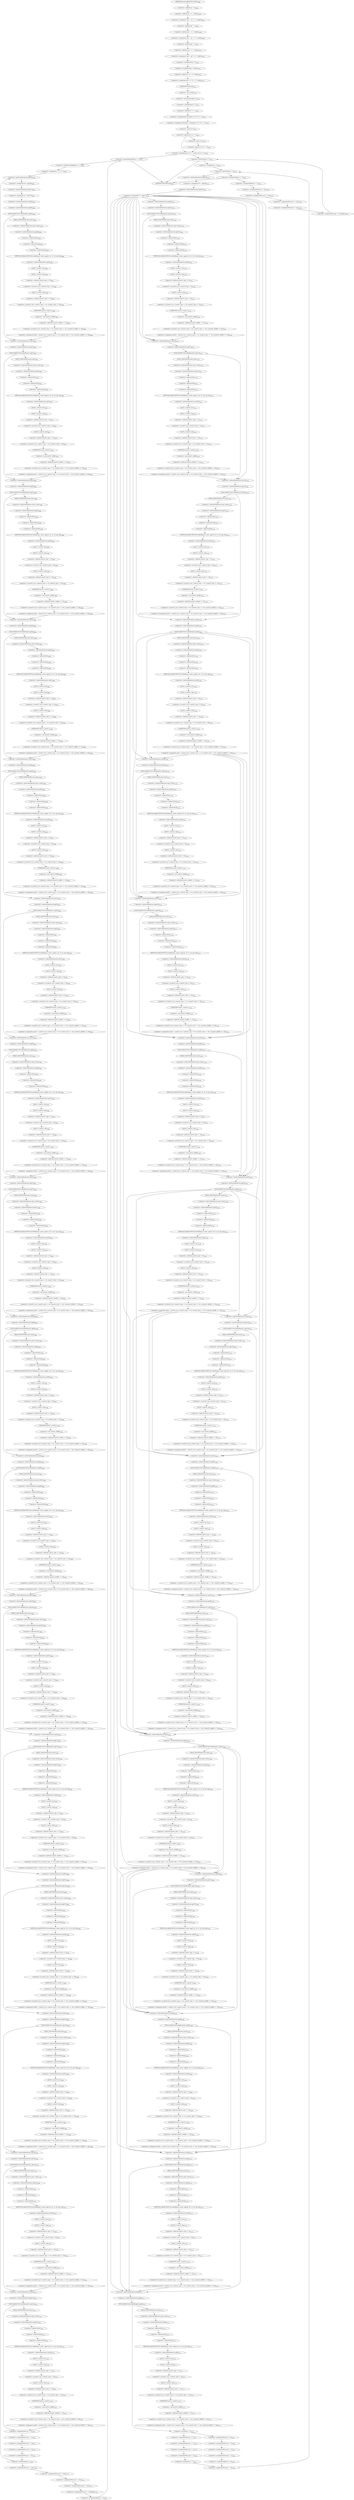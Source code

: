 digraph "putcontig8bitYCbCr44tile" {  
"55372" [label = <(&lt;operator&gt;.assignment,*cp1 = cp + w + toskew)<SUB>2068</SUB>> ]
"55380" [label = <(&lt;operator&gt;.assignment,*cp2 = cp1 + w + toskew)<SUB>2069</SUB>> ]
"55388" [label = <(&lt;operator&gt;.assignment,*cp3 = cp2 + w + toskew)<SUB>2070</SUB>> ]
"55396" [label = <(&lt;operator&gt;.assignment,incr = 3 * w + 4 * toskew)<SUB>2071</SUB>> ]
"55405" [label = <(&lt;operator&gt;.cast,(void)y)<SUB>2073</SUB>> ]
"55408" [label = <(&lt;operator&gt;.assignment,fromskew = (fromskew / 4) * (4 * 2 + 2))<SUB>2075</SUB>> ]
"55374" [label = <(&lt;operator&gt;.addition,cp + w + toskew)<SUB>2068</SUB>> ]
"55382" [label = <(&lt;operator&gt;.addition,cp1 + w + toskew)<SUB>2069</SUB>> ]
"55390" [label = <(&lt;operator&gt;.addition,cp2 + w + toskew)<SUB>2070</SUB>> ]
"55398" [label = <(&lt;operator&gt;.addition,3 * w + 4 * toskew)<SUB>2071</SUB>> ]
"55406" [label = <(UNKNOWN,void,void)<SUB>2073</SUB>> ]
"55410" [label = <(&lt;operator&gt;.multiplication,(fromskew / 4) * (4 * 2 + 2))<SUB>2075</SUB>> ]
"55420" [label = <(&lt;operator&gt;.logicalAnd,(h &amp; 3) == 0 &amp;&amp; (w &amp; 3) == 0)<SUB>2076</SUB>> ]
"55375" [label = <(&lt;operator&gt;.addition,cp + w)<SUB>2068</SUB>> ]
"55383" [label = <(&lt;operator&gt;.addition,cp1 + w)<SUB>2069</SUB>> ]
"55391" [label = <(&lt;operator&gt;.addition,cp2 + w)<SUB>2070</SUB>> ]
"55399" [label = <(&lt;operator&gt;.multiplication,3 * w)<SUB>2071</SUB>> ]
"55402" [label = <(&lt;operator&gt;.multiplication,4 * toskew)<SUB>2071</SUB>> ]
"55411" [label = <(&lt;operator&gt;.division,fromskew / 4)<SUB>2075</SUB>> ]
"55414" [label = <(&lt;operator&gt;.addition,4 * 2 + 2)<SUB>2075</SUB>> ]
"55421" [label = <(&lt;operator&gt;.equals,(h &amp; 3) == 0)<SUB>2076</SUB>> ]
"55426" [label = <(&lt;operator&gt;.equals,(w &amp; 3) == 0)<SUB>2076</SUB>> ]
"55415" [label = <(&lt;operator&gt;.multiplication,4 * 2)<SUB>2075</SUB>> ]
"55422" [label = <(&lt;operator&gt;.and,h &amp; 3)<SUB>2076</SUB>> ]
"55427" [label = <(&lt;operator&gt;.and,w &amp; 3)<SUB>2076</SUB>> ]
"55434" [label = <(&lt;operator&gt;.greaterEqualsThan,h &gt;= 4)<SUB>2078</SUB>> ]
"55437" [label = <(&lt;operator&gt;.assignmentMinus,h -= 4)<SUB>2078</SUB>> ]
"55441" [label = <(&lt;operator&gt;.assignment,x = w &gt;&gt; 2)<SUB>2080</SUB>> ]
"56261" [label = <(&lt;operator&gt;.assignmentPlus,cp += incr)<SUB>2109</SUB>> ]
"56264" [label = <(&lt;operator&gt;.assignmentPlus,cp1 += incr)<SUB>2110</SUB>> ]
"56267" [label = <(&lt;operator&gt;.assignmentPlus,cp2 += incr)<SUB>2111</SUB>> ]
"56270" [label = <(&lt;operator&gt;.assignmentPlus,cp3 += incr)<SUB>2112</SUB>> ]
"56273" [label = <(&lt;operator&gt;.assignmentPlus,pp += fromskew)<SUB>2113</SUB>> ]
"56279" [label = <(&lt;operator&gt;.greaterThan,h &gt; 0)<SUB>2118</SUB>> ]
"55443" [label = <(&lt;operator&gt;.arithmeticShiftRight,w &gt;&gt; 2)<SUB>2080</SUB>> ]
"56259" [label = <(&lt;operator&gt;.preDecrement,--x)<SUB>2108</SUB>> ]
"57184" [label = <(&lt;operator&gt;.assignmentMinus,h -= 4)<SUB>2195</SUB>> ]
"57187" [label = <(&lt;operator&gt;.assignmentPlus,cp += incr)<SUB>2196</SUB>> ]
"57190" [label = <(&lt;operator&gt;.assignmentPlus,cp1 += incr)<SUB>2197</SUB>> ]
"57193" [label = <(&lt;operator&gt;.assignmentPlus,cp2 += incr)<SUB>2198</SUB>> ]
"57196" [label = <(&lt;operator&gt;.assignmentPlus,cp3 += incr)<SUB>2199</SUB>> ]
"57199" [label = <(&lt;operator&gt;.assignmentPlus,pp += fromskew)<SUB>2200</SUB>> ]
"55449" [label = <(&lt;operator&gt;.assignment,Cb = pp[16])<SUB>2083</SUB>> ]
"55455" [label = <(&lt;operator&gt;.assignment,Cr = pp[17])<SUB>2084</SUB>> ]
"55460" [label = <(YCbCrtoRGB,YCbCrtoRGB(cp[0], pp[0]))<SUB>2086</SUB>> ]
"55509" [label = <(YCbCrtoRGB,YCbCrtoRGB(cp[1], pp[1]))<SUB>2087</SUB>> ]
"55558" [label = <(YCbCrtoRGB,YCbCrtoRGB(cp[2], pp[2]))<SUB>2088</SUB>> ]
"55607" [label = <(YCbCrtoRGB,YCbCrtoRGB(cp[3], pp[3]))<SUB>2089</SUB>> ]
"55656" [label = <(YCbCrtoRGB,YCbCrtoRGB(cp1[0], pp[4]))<SUB>2090</SUB>> ]
"55705" [label = <(YCbCrtoRGB,YCbCrtoRGB(cp1[1], pp[5]))<SUB>2091</SUB>> ]
"55754" [label = <(YCbCrtoRGB,YCbCrtoRGB(cp1[2], pp[6]))<SUB>2092</SUB>> ]
"55803" [label = <(YCbCrtoRGB,YCbCrtoRGB(cp1[3], pp[7]))<SUB>2093</SUB>> ]
"55852" [label = <(YCbCrtoRGB,YCbCrtoRGB(cp2[0], pp[8]))<SUB>2094</SUB>> ]
"55901" [label = <(YCbCrtoRGB,YCbCrtoRGB(cp2[1], pp[9]))<SUB>2095</SUB>> ]
"55950" [label = <(YCbCrtoRGB,YCbCrtoRGB(cp2[2], pp[10]))<SUB>2096</SUB>> ]
"55999" [label = <(YCbCrtoRGB,YCbCrtoRGB(cp2[3], pp[11]))<SUB>2097</SUB>> ]
"56048" [label = <(YCbCrtoRGB,YCbCrtoRGB(cp3[0], pp[12]))<SUB>2098</SUB>> ]
"56097" [label = <(YCbCrtoRGB,YCbCrtoRGB(cp3[1], pp[13]))<SUB>2099</SUB>> ]
"56146" [label = <(YCbCrtoRGB,YCbCrtoRGB(cp3[2], pp[14]))<SUB>2100</SUB>> ]
"56195" [label = <(YCbCrtoRGB,YCbCrtoRGB(cp3[3], pp[15]))<SUB>2101</SUB>> ]
"56244" [label = <(&lt;operator&gt;.assignmentPlus,cp += 4)<SUB>2103</SUB>> ]
"56247" [label = <(&lt;operator&gt;.assignmentPlus,cp1 += 4)<SUB>2104</SUB>> ]
"56250" [label = <(&lt;operator&gt;.assignmentPlus,cp2 += 4)<SUB>2105</SUB>> ]
"56253" [label = <(&lt;operator&gt;.assignmentPlus,cp3 += 4)<SUB>2106</SUB>> ]
"56256" [label = <(&lt;operator&gt;.assignmentPlus,pp += 18)<SUB>2107</SUB>> ]
"56288" [label = <(&lt;operator&gt;.greaterThan,x &gt; 0)<SUB>2120</SUB>> ]
"57179" [label = <(&lt;operator&gt;.lessEqualsThan,h &lt;= 4)<SUB>2193</SUB>> ]
"55451" [label = <(&lt;operator&gt;.indirectIndexAccess,pp[16])<SUB>2083</SUB>> ]
"55457" [label = <(&lt;operator&gt;.indirectIndexAccess,pp[17])<SUB>2084</SUB>> ]
"55461" [label = <(&lt;operator&gt;.indirectIndexAccess,cp[0])<SUB>2086</SUB>> ]
"55464" [label = <(&lt;operator&gt;.indirectIndexAccess,pp[0])<SUB>2086</SUB>> ]
"55510" [label = <(&lt;operator&gt;.indirectIndexAccess,cp[1])<SUB>2087</SUB>> ]
"55513" [label = <(&lt;operator&gt;.indirectIndexAccess,pp[1])<SUB>2087</SUB>> ]
"55559" [label = <(&lt;operator&gt;.indirectIndexAccess,cp[2])<SUB>2088</SUB>> ]
"55562" [label = <(&lt;operator&gt;.indirectIndexAccess,pp[2])<SUB>2088</SUB>> ]
"55608" [label = <(&lt;operator&gt;.indirectIndexAccess,cp[3])<SUB>2089</SUB>> ]
"55611" [label = <(&lt;operator&gt;.indirectIndexAccess,pp[3])<SUB>2089</SUB>> ]
"55657" [label = <(&lt;operator&gt;.indirectIndexAccess,cp1[0])<SUB>2090</SUB>> ]
"55660" [label = <(&lt;operator&gt;.indirectIndexAccess,pp[4])<SUB>2090</SUB>> ]
"55706" [label = <(&lt;operator&gt;.indirectIndexAccess,cp1[1])<SUB>2091</SUB>> ]
"55709" [label = <(&lt;operator&gt;.indirectIndexAccess,pp[5])<SUB>2091</SUB>> ]
"55755" [label = <(&lt;operator&gt;.indirectIndexAccess,cp1[2])<SUB>2092</SUB>> ]
"55758" [label = <(&lt;operator&gt;.indirectIndexAccess,pp[6])<SUB>2092</SUB>> ]
"55804" [label = <(&lt;operator&gt;.indirectIndexAccess,cp1[3])<SUB>2093</SUB>> ]
"55807" [label = <(&lt;operator&gt;.indirectIndexAccess,pp[7])<SUB>2093</SUB>> ]
"55853" [label = <(&lt;operator&gt;.indirectIndexAccess,cp2[0])<SUB>2094</SUB>> ]
"55856" [label = <(&lt;operator&gt;.indirectIndexAccess,pp[8])<SUB>2094</SUB>> ]
"55902" [label = <(&lt;operator&gt;.indirectIndexAccess,cp2[1])<SUB>2095</SUB>> ]
"55905" [label = <(&lt;operator&gt;.indirectIndexAccess,pp[9])<SUB>2095</SUB>> ]
"55951" [label = <(&lt;operator&gt;.indirectIndexAccess,cp2[2])<SUB>2096</SUB>> ]
"55954" [label = <(&lt;operator&gt;.indirectIndexAccess,pp[10])<SUB>2096</SUB>> ]
"56000" [label = <(&lt;operator&gt;.indirectIndexAccess,cp2[3])<SUB>2097</SUB>> ]
"56003" [label = <(&lt;operator&gt;.indirectIndexAccess,pp[11])<SUB>2097</SUB>> ]
"56049" [label = <(&lt;operator&gt;.indirectIndexAccess,cp3[0])<SUB>2098</SUB>> ]
"56052" [label = <(&lt;operator&gt;.indirectIndexAccess,pp[12])<SUB>2098</SUB>> ]
"56098" [label = <(&lt;operator&gt;.indirectIndexAccess,cp3[1])<SUB>2099</SUB>> ]
"56101" [label = <(&lt;operator&gt;.indirectIndexAccess,pp[13])<SUB>2099</SUB>> ]
"56147" [label = <(&lt;operator&gt;.indirectIndexAccess,cp3[2])<SUB>2100</SUB>> ]
"56150" [label = <(&lt;operator&gt;.indirectIndexAccess,pp[14])<SUB>2100</SUB>> ]
"56196" [label = <(&lt;operator&gt;.indirectIndexAccess,cp3[3])<SUB>2101</SUB>> ]
"56199" [label = <(&lt;operator&gt;.indirectIndexAccess,pp[15])<SUB>2101</SUB>> ]
"56285" [label = <(&lt;operator&gt;.assignment,x = w)<SUB>2120</SUB>> ]
"56293" [label = <(&lt;operator&gt;.assignment,Cb = pp[16])<SUB>2122</SUB>> ]
"56299" [label = <(&lt;operator&gt;.assignment,Cr = pp[17])<SUB>2123</SUB>> ]
"57175" [label = <(&lt;operator&gt;.assignmentPlus,pp += 18)<SUB>2191</SUB>> ]
"56295" [label = <(&lt;operator&gt;.indirectIndexAccess,pp[16])<SUB>2122</SUB>> ]
"56301" [label = <(&lt;operator&gt;.indirectIndexAccess,pp[17])<SUB>2123</SUB>> ]
"57139" [label = <(&lt;operator&gt;.lessThan,x &lt; 4)<SUB>2175</SUB>> ]
"55472" [label = <(TIFFYCbCrtoRGB,TIFFYCbCrtoRGB(img-&gt;ycbcr, (pp[0]), Cb, Cr, &amp;r, &amp;g, &amp;b))<SUB>2086</SUB>> ]
"55487" [label = <(&lt;operator&gt;.assignment,cp[0] = ((uint32_t)(r) | ((uint32_t)(g) &lt;&lt; 8) | ((uint32_t)(b) &lt;&lt; 16) | (((uint32_t)0xffL) &lt;&lt; 24)))<SUB>2086</SUB>> ]
"55521" [label = <(TIFFYCbCrtoRGB,TIFFYCbCrtoRGB(img-&gt;ycbcr, (pp[1]), Cb, Cr, &amp;r, &amp;g, &amp;b))<SUB>2087</SUB>> ]
"55536" [label = <(&lt;operator&gt;.assignment,cp[1] = ((uint32_t)(r) | ((uint32_t)(g) &lt;&lt; 8) | ((uint32_t)(b) &lt;&lt; 16) | (((uint32_t)0xffL) &lt;&lt; 24)))<SUB>2087</SUB>> ]
"55570" [label = <(TIFFYCbCrtoRGB,TIFFYCbCrtoRGB(img-&gt;ycbcr, (pp[2]), Cb, Cr, &amp;r, &amp;g, &amp;b))<SUB>2088</SUB>> ]
"55585" [label = <(&lt;operator&gt;.assignment,cp[2] = ((uint32_t)(r) | ((uint32_t)(g) &lt;&lt; 8) | ((uint32_t)(b) &lt;&lt; 16) | (((uint32_t)0xffL) &lt;&lt; 24)))<SUB>2088</SUB>> ]
"55619" [label = <(TIFFYCbCrtoRGB,TIFFYCbCrtoRGB(img-&gt;ycbcr, (pp[3]), Cb, Cr, &amp;r, &amp;g, &amp;b))<SUB>2089</SUB>> ]
"55634" [label = <(&lt;operator&gt;.assignment,cp[3] = ((uint32_t)(r) | ((uint32_t)(g) &lt;&lt; 8) | ((uint32_t)(b) &lt;&lt; 16) | (((uint32_t)0xffL) &lt;&lt; 24)))<SUB>2089</SUB>> ]
"55668" [label = <(TIFFYCbCrtoRGB,TIFFYCbCrtoRGB(img-&gt;ycbcr, (pp[4]), Cb, Cr, &amp;r, &amp;g, &amp;b))<SUB>2090</SUB>> ]
"55683" [label = <(&lt;operator&gt;.assignment,cp1[0] = ((uint32_t)(r) | ((uint32_t)(g) &lt;&lt; 8) | ((uint32_t)(b) &lt;&lt; 16) | (((uint32_t)0xffL) &lt;&lt; 24)))<SUB>2090</SUB>> ]
"55717" [label = <(TIFFYCbCrtoRGB,TIFFYCbCrtoRGB(img-&gt;ycbcr, (pp[5]), Cb, Cr, &amp;r, &amp;g, &amp;b))<SUB>2091</SUB>> ]
"55732" [label = <(&lt;operator&gt;.assignment,cp1[1] = ((uint32_t)(r) | ((uint32_t)(g) &lt;&lt; 8) | ((uint32_t)(b) &lt;&lt; 16) | (((uint32_t)0xffL) &lt;&lt; 24)))<SUB>2091</SUB>> ]
"55766" [label = <(TIFFYCbCrtoRGB,TIFFYCbCrtoRGB(img-&gt;ycbcr, (pp[6]), Cb, Cr, &amp;r, &amp;g, &amp;b))<SUB>2092</SUB>> ]
"55781" [label = <(&lt;operator&gt;.assignment,cp1[2] = ((uint32_t)(r) | ((uint32_t)(g) &lt;&lt; 8) | ((uint32_t)(b) &lt;&lt; 16) | (((uint32_t)0xffL) &lt;&lt; 24)))<SUB>2092</SUB>> ]
"55815" [label = <(TIFFYCbCrtoRGB,TIFFYCbCrtoRGB(img-&gt;ycbcr, (pp[7]), Cb, Cr, &amp;r, &amp;g, &amp;b))<SUB>2093</SUB>> ]
"55830" [label = <(&lt;operator&gt;.assignment,cp1[3] = ((uint32_t)(r) | ((uint32_t)(g) &lt;&lt; 8) | ((uint32_t)(b) &lt;&lt; 16) | (((uint32_t)0xffL) &lt;&lt; 24)))<SUB>2093</SUB>> ]
"55864" [label = <(TIFFYCbCrtoRGB,TIFFYCbCrtoRGB(img-&gt;ycbcr, (pp[8]), Cb, Cr, &amp;r, &amp;g, &amp;b))<SUB>2094</SUB>> ]
"55879" [label = <(&lt;operator&gt;.assignment,cp2[0] = ((uint32_t)(r) | ((uint32_t)(g) &lt;&lt; 8) | ((uint32_t)(b) &lt;&lt; 16) | (((uint32_t)0xffL) &lt;&lt; 24)))<SUB>2094</SUB>> ]
"55913" [label = <(TIFFYCbCrtoRGB,TIFFYCbCrtoRGB(img-&gt;ycbcr, (pp[9]), Cb, Cr, &amp;r, &amp;g, &amp;b))<SUB>2095</SUB>> ]
"55928" [label = <(&lt;operator&gt;.assignment,cp2[1] = ((uint32_t)(r) | ((uint32_t)(g) &lt;&lt; 8) | ((uint32_t)(b) &lt;&lt; 16) | (((uint32_t)0xffL) &lt;&lt; 24)))<SUB>2095</SUB>> ]
"55962" [label = <(TIFFYCbCrtoRGB,TIFFYCbCrtoRGB(img-&gt;ycbcr, (pp[10]), Cb, Cr, &amp;r, &amp;g, &amp;b))<SUB>2096</SUB>> ]
"55977" [label = <(&lt;operator&gt;.assignment,cp2[2] = ((uint32_t)(r) | ((uint32_t)(g) &lt;&lt; 8) | ((uint32_t)(b) &lt;&lt; 16) | (((uint32_t)0xffL) &lt;&lt; 24)))<SUB>2096</SUB>> ]
"56011" [label = <(TIFFYCbCrtoRGB,TIFFYCbCrtoRGB(img-&gt;ycbcr, (pp[11]), Cb, Cr, &amp;r, &amp;g, &amp;b))<SUB>2097</SUB>> ]
"56026" [label = <(&lt;operator&gt;.assignment,cp2[3] = ((uint32_t)(r) | ((uint32_t)(g) &lt;&lt; 8) | ((uint32_t)(b) &lt;&lt; 16) | (((uint32_t)0xffL) &lt;&lt; 24)))<SUB>2097</SUB>> ]
"56060" [label = <(TIFFYCbCrtoRGB,TIFFYCbCrtoRGB(img-&gt;ycbcr, (pp[12]), Cb, Cr, &amp;r, &amp;g, &amp;b))<SUB>2098</SUB>> ]
"56075" [label = <(&lt;operator&gt;.assignment,cp3[0] = ((uint32_t)(r) | ((uint32_t)(g) &lt;&lt; 8) | ((uint32_t)(b) &lt;&lt; 16) | (((uint32_t)0xffL) &lt;&lt; 24)))<SUB>2098</SUB>> ]
"56109" [label = <(TIFFYCbCrtoRGB,TIFFYCbCrtoRGB(img-&gt;ycbcr, (pp[13]), Cb, Cr, &amp;r, &amp;g, &amp;b))<SUB>2099</SUB>> ]
"56124" [label = <(&lt;operator&gt;.assignment,cp3[1] = ((uint32_t)(r) | ((uint32_t)(g) &lt;&lt; 8) | ((uint32_t)(b) &lt;&lt; 16) | (((uint32_t)0xffL) &lt;&lt; 24)))<SUB>2099</SUB>> ]
"56158" [label = <(TIFFYCbCrtoRGB,TIFFYCbCrtoRGB(img-&gt;ycbcr, (pp[14]), Cb, Cr, &amp;r, &amp;g, &amp;b))<SUB>2100</SUB>> ]
"56173" [label = <(&lt;operator&gt;.assignment,cp3[2] = ((uint32_t)(r) | ((uint32_t)(g) &lt;&lt; 8) | ((uint32_t)(b) &lt;&lt; 16) | (((uint32_t)0xffL) &lt;&lt; 24)))<SUB>2100</SUB>> ]
"56207" [label = <(TIFFYCbCrtoRGB,TIFFYCbCrtoRGB(img-&gt;ycbcr, (pp[15]), Cb, Cr, &amp;r, &amp;g, &amp;b))<SUB>2101</SUB>> ]
"56222" [label = <(&lt;operator&gt;.assignment,cp3[3] = ((uint32_t)(r) | ((uint32_t)(g) &lt;&lt; 8) | ((uint32_t)(b) &lt;&lt; 16) | (((uint32_t)0xffL) &lt;&lt; 24)))<SUB>2101</SUB>> ]
"57143" [label = <(&lt;operator&gt;.assignmentPlus,cp += x)<SUB>2177</SUB>> ]
"57146" [label = <(&lt;operator&gt;.assignmentPlus,cp1 += x)<SUB>2178</SUB>> ]
"57149" [label = <(&lt;operator&gt;.assignmentPlus,cp2 += x)<SUB>2179</SUB>> ]
"57152" [label = <(&lt;operator&gt;.assignmentPlus,cp3 += x)<SUB>2180</SUB>> ]
"57155" [label = <(&lt;operator&gt;.assignment,x = 0)<SUB>2181</SUB>> ]
"55473" [label = <(&lt;operator&gt;.indirectFieldAccess,img-&gt;ycbcr)<SUB>2086</SUB>> ]
"55476" [label = <(&lt;operator&gt;.indirectIndexAccess,pp[0])<SUB>2086</SUB>> ]
"55481" [label = <(&lt;operator&gt;.addressOf,&amp;r)<SUB>2086</SUB>> ]
"55483" [label = <(&lt;operator&gt;.addressOf,&amp;g)<SUB>2086</SUB>> ]
"55485" [label = <(&lt;operator&gt;.addressOf,&amp;b)<SUB>2086</SUB>> ]
"55488" [label = <(&lt;operator&gt;.indirectIndexAccess,cp[0])<SUB>2086</SUB>> ]
"55491" [label = <(&lt;operator&gt;.or,(uint32_t)(r) | ((uint32_t)(g) &lt;&lt; 8) | ((uint32_t)(b) &lt;&lt; 16) | (((uint32_t)0xffL) &lt;&lt; 24))<SUB>2086</SUB>> ]
"55522" [label = <(&lt;operator&gt;.indirectFieldAccess,img-&gt;ycbcr)<SUB>2087</SUB>> ]
"55525" [label = <(&lt;operator&gt;.indirectIndexAccess,pp[1])<SUB>2087</SUB>> ]
"55530" [label = <(&lt;operator&gt;.addressOf,&amp;r)<SUB>2087</SUB>> ]
"55532" [label = <(&lt;operator&gt;.addressOf,&amp;g)<SUB>2087</SUB>> ]
"55534" [label = <(&lt;operator&gt;.addressOf,&amp;b)<SUB>2087</SUB>> ]
"55537" [label = <(&lt;operator&gt;.indirectIndexAccess,cp[1])<SUB>2087</SUB>> ]
"55540" [label = <(&lt;operator&gt;.or,(uint32_t)(r) | ((uint32_t)(g) &lt;&lt; 8) | ((uint32_t)(b) &lt;&lt; 16) | (((uint32_t)0xffL) &lt;&lt; 24))<SUB>2087</SUB>> ]
"55571" [label = <(&lt;operator&gt;.indirectFieldAccess,img-&gt;ycbcr)<SUB>2088</SUB>> ]
"55574" [label = <(&lt;operator&gt;.indirectIndexAccess,pp[2])<SUB>2088</SUB>> ]
"55579" [label = <(&lt;operator&gt;.addressOf,&amp;r)<SUB>2088</SUB>> ]
"55581" [label = <(&lt;operator&gt;.addressOf,&amp;g)<SUB>2088</SUB>> ]
"55583" [label = <(&lt;operator&gt;.addressOf,&amp;b)<SUB>2088</SUB>> ]
"55586" [label = <(&lt;operator&gt;.indirectIndexAccess,cp[2])<SUB>2088</SUB>> ]
"55589" [label = <(&lt;operator&gt;.or,(uint32_t)(r) | ((uint32_t)(g) &lt;&lt; 8) | ((uint32_t)(b) &lt;&lt; 16) | (((uint32_t)0xffL) &lt;&lt; 24))<SUB>2088</SUB>> ]
"55620" [label = <(&lt;operator&gt;.indirectFieldAccess,img-&gt;ycbcr)<SUB>2089</SUB>> ]
"55623" [label = <(&lt;operator&gt;.indirectIndexAccess,pp[3])<SUB>2089</SUB>> ]
"55628" [label = <(&lt;operator&gt;.addressOf,&amp;r)<SUB>2089</SUB>> ]
"55630" [label = <(&lt;operator&gt;.addressOf,&amp;g)<SUB>2089</SUB>> ]
"55632" [label = <(&lt;operator&gt;.addressOf,&amp;b)<SUB>2089</SUB>> ]
"55635" [label = <(&lt;operator&gt;.indirectIndexAccess,cp[3])<SUB>2089</SUB>> ]
"55638" [label = <(&lt;operator&gt;.or,(uint32_t)(r) | ((uint32_t)(g) &lt;&lt; 8) | ((uint32_t)(b) &lt;&lt; 16) | (((uint32_t)0xffL) &lt;&lt; 24))<SUB>2089</SUB>> ]
"55669" [label = <(&lt;operator&gt;.indirectFieldAccess,img-&gt;ycbcr)<SUB>2090</SUB>> ]
"55672" [label = <(&lt;operator&gt;.indirectIndexAccess,pp[4])<SUB>2090</SUB>> ]
"55677" [label = <(&lt;operator&gt;.addressOf,&amp;r)<SUB>2090</SUB>> ]
"55679" [label = <(&lt;operator&gt;.addressOf,&amp;g)<SUB>2090</SUB>> ]
"55681" [label = <(&lt;operator&gt;.addressOf,&amp;b)<SUB>2090</SUB>> ]
"55684" [label = <(&lt;operator&gt;.indirectIndexAccess,cp1[0])<SUB>2090</SUB>> ]
"55687" [label = <(&lt;operator&gt;.or,(uint32_t)(r) | ((uint32_t)(g) &lt;&lt; 8) | ((uint32_t)(b) &lt;&lt; 16) | (((uint32_t)0xffL) &lt;&lt; 24))<SUB>2090</SUB>> ]
"55718" [label = <(&lt;operator&gt;.indirectFieldAccess,img-&gt;ycbcr)<SUB>2091</SUB>> ]
"55721" [label = <(&lt;operator&gt;.indirectIndexAccess,pp[5])<SUB>2091</SUB>> ]
"55726" [label = <(&lt;operator&gt;.addressOf,&amp;r)<SUB>2091</SUB>> ]
"55728" [label = <(&lt;operator&gt;.addressOf,&amp;g)<SUB>2091</SUB>> ]
"55730" [label = <(&lt;operator&gt;.addressOf,&amp;b)<SUB>2091</SUB>> ]
"55733" [label = <(&lt;operator&gt;.indirectIndexAccess,cp1[1])<SUB>2091</SUB>> ]
"55736" [label = <(&lt;operator&gt;.or,(uint32_t)(r) | ((uint32_t)(g) &lt;&lt; 8) | ((uint32_t)(b) &lt;&lt; 16) | (((uint32_t)0xffL) &lt;&lt; 24))<SUB>2091</SUB>> ]
"55767" [label = <(&lt;operator&gt;.indirectFieldAccess,img-&gt;ycbcr)<SUB>2092</SUB>> ]
"55770" [label = <(&lt;operator&gt;.indirectIndexAccess,pp[6])<SUB>2092</SUB>> ]
"55775" [label = <(&lt;operator&gt;.addressOf,&amp;r)<SUB>2092</SUB>> ]
"55777" [label = <(&lt;operator&gt;.addressOf,&amp;g)<SUB>2092</SUB>> ]
"55779" [label = <(&lt;operator&gt;.addressOf,&amp;b)<SUB>2092</SUB>> ]
"55782" [label = <(&lt;operator&gt;.indirectIndexAccess,cp1[2])<SUB>2092</SUB>> ]
"55785" [label = <(&lt;operator&gt;.or,(uint32_t)(r) | ((uint32_t)(g) &lt;&lt; 8) | ((uint32_t)(b) &lt;&lt; 16) | (((uint32_t)0xffL) &lt;&lt; 24))<SUB>2092</SUB>> ]
"55816" [label = <(&lt;operator&gt;.indirectFieldAccess,img-&gt;ycbcr)<SUB>2093</SUB>> ]
"55819" [label = <(&lt;operator&gt;.indirectIndexAccess,pp[7])<SUB>2093</SUB>> ]
"55824" [label = <(&lt;operator&gt;.addressOf,&amp;r)<SUB>2093</SUB>> ]
"55826" [label = <(&lt;operator&gt;.addressOf,&amp;g)<SUB>2093</SUB>> ]
"55828" [label = <(&lt;operator&gt;.addressOf,&amp;b)<SUB>2093</SUB>> ]
"55831" [label = <(&lt;operator&gt;.indirectIndexAccess,cp1[3])<SUB>2093</SUB>> ]
"55834" [label = <(&lt;operator&gt;.or,(uint32_t)(r) | ((uint32_t)(g) &lt;&lt; 8) | ((uint32_t)(b) &lt;&lt; 16) | (((uint32_t)0xffL) &lt;&lt; 24))<SUB>2093</SUB>> ]
"55865" [label = <(&lt;operator&gt;.indirectFieldAccess,img-&gt;ycbcr)<SUB>2094</SUB>> ]
"55868" [label = <(&lt;operator&gt;.indirectIndexAccess,pp[8])<SUB>2094</SUB>> ]
"55873" [label = <(&lt;operator&gt;.addressOf,&amp;r)<SUB>2094</SUB>> ]
"55875" [label = <(&lt;operator&gt;.addressOf,&amp;g)<SUB>2094</SUB>> ]
"55877" [label = <(&lt;operator&gt;.addressOf,&amp;b)<SUB>2094</SUB>> ]
"55880" [label = <(&lt;operator&gt;.indirectIndexAccess,cp2[0])<SUB>2094</SUB>> ]
"55883" [label = <(&lt;operator&gt;.or,(uint32_t)(r) | ((uint32_t)(g) &lt;&lt; 8) | ((uint32_t)(b) &lt;&lt; 16) | (((uint32_t)0xffL) &lt;&lt; 24))<SUB>2094</SUB>> ]
"55914" [label = <(&lt;operator&gt;.indirectFieldAccess,img-&gt;ycbcr)<SUB>2095</SUB>> ]
"55917" [label = <(&lt;operator&gt;.indirectIndexAccess,pp[9])<SUB>2095</SUB>> ]
"55922" [label = <(&lt;operator&gt;.addressOf,&amp;r)<SUB>2095</SUB>> ]
"55924" [label = <(&lt;operator&gt;.addressOf,&amp;g)<SUB>2095</SUB>> ]
"55926" [label = <(&lt;operator&gt;.addressOf,&amp;b)<SUB>2095</SUB>> ]
"55929" [label = <(&lt;operator&gt;.indirectIndexAccess,cp2[1])<SUB>2095</SUB>> ]
"55932" [label = <(&lt;operator&gt;.or,(uint32_t)(r) | ((uint32_t)(g) &lt;&lt; 8) | ((uint32_t)(b) &lt;&lt; 16) | (((uint32_t)0xffL) &lt;&lt; 24))<SUB>2095</SUB>> ]
"55963" [label = <(&lt;operator&gt;.indirectFieldAccess,img-&gt;ycbcr)<SUB>2096</SUB>> ]
"55966" [label = <(&lt;operator&gt;.indirectIndexAccess,pp[10])<SUB>2096</SUB>> ]
"55971" [label = <(&lt;operator&gt;.addressOf,&amp;r)<SUB>2096</SUB>> ]
"55973" [label = <(&lt;operator&gt;.addressOf,&amp;g)<SUB>2096</SUB>> ]
"55975" [label = <(&lt;operator&gt;.addressOf,&amp;b)<SUB>2096</SUB>> ]
"55978" [label = <(&lt;operator&gt;.indirectIndexAccess,cp2[2])<SUB>2096</SUB>> ]
"55981" [label = <(&lt;operator&gt;.or,(uint32_t)(r) | ((uint32_t)(g) &lt;&lt; 8) | ((uint32_t)(b) &lt;&lt; 16) | (((uint32_t)0xffL) &lt;&lt; 24))<SUB>2096</SUB>> ]
"56012" [label = <(&lt;operator&gt;.indirectFieldAccess,img-&gt;ycbcr)<SUB>2097</SUB>> ]
"56015" [label = <(&lt;operator&gt;.indirectIndexAccess,pp[11])<SUB>2097</SUB>> ]
"56020" [label = <(&lt;operator&gt;.addressOf,&amp;r)<SUB>2097</SUB>> ]
"56022" [label = <(&lt;operator&gt;.addressOf,&amp;g)<SUB>2097</SUB>> ]
"56024" [label = <(&lt;operator&gt;.addressOf,&amp;b)<SUB>2097</SUB>> ]
"56027" [label = <(&lt;operator&gt;.indirectIndexAccess,cp2[3])<SUB>2097</SUB>> ]
"56030" [label = <(&lt;operator&gt;.or,(uint32_t)(r) | ((uint32_t)(g) &lt;&lt; 8) | ((uint32_t)(b) &lt;&lt; 16) | (((uint32_t)0xffL) &lt;&lt; 24))<SUB>2097</SUB>> ]
"56061" [label = <(&lt;operator&gt;.indirectFieldAccess,img-&gt;ycbcr)<SUB>2098</SUB>> ]
"56064" [label = <(&lt;operator&gt;.indirectIndexAccess,pp[12])<SUB>2098</SUB>> ]
"56069" [label = <(&lt;operator&gt;.addressOf,&amp;r)<SUB>2098</SUB>> ]
"56071" [label = <(&lt;operator&gt;.addressOf,&amp;g)<SUB>2098</SUB>> ]
"56073" [label = <(&lt;operator&gt;.addressOf,&amp;b)<SUB>2098</SUB>> ]
"56076" [label = <(&lt;operator&gt;.indirectIndexAccess,cp3[0])<SUB>2098</SUB>> ]
"56079" [label = <(&lt;operator&gt;.or,(uint32_t)(r) | ((uint32_t)(g) &lt;&lt; 8) | ((uint32_t)(b) &lt;&lt; 16) | (((uint32_t)0xffL) &lt;&lt; 24))<SUB>2098</SUB>> ]
"56110" [label = <(&lt;operator&gt;.indirectFieldAccess,img-&gt;ycbcr)<SUB>2099</SUB>> ]
"56113" [label = <(&lt;operator&gt;.indirectIndexAccess,pp[13])<SUB>2099</SUB>> ]
"56118" [label = <(&lt;operator&gt;.addressOf,&amp;r)<SUB>2099</SUB>> ]
"56120" [label = <(&lt;operator&gt;.addressOf,&amp;g)<SUB>2099</SUB>> ]
"56122" [label = <(&lt;operator&gt;.addressOf,&amp;b)<SUB>2099</SUB>> ]
"56125" [label = <(&lt;operator&gt;.indirectIndexAccess,cp3[1])<SUB>2099</SUB>> ]
"56128" [label = <(&lt;operator&gt;.or,(uint32_t)(r) | ((uint32_t)(g) &lt;&lt; 8) | ((uint32_t)(b) &lt;&lt; 16) | (((uint32_t)0xffL) &lt;&lt; 24))<SUB>2099</SUB>> ]
"56159" [label = <(&lt;operator&gt;.indirectFieldAccess,img-&gt;ycbcr)<SUB>2100</SUB>> ]
"56162" [label = <(&lt;operator&gt;.indirectIndexAccess,pp[14])<SUB>2100</SUB>> ]
"56167" [label = <(&lt;operator&gt;.addressOf,&amp;r)<SUB>2100</SUB>> ]
"56169" [label = <(&lt;operator&gt;.addressOf,&amp;g)<SUB>2100</SUB>> ]
"56171" [label = <(&lt;operator&gt;.addressOf,&amp;b)<SUB>2100</SUB>> ]
"56174" [label = <(&lt;operator&gt;.indirectIndexAccess,cp3[2])<SUB>2100</SUB>> ]
"56177" [label = <(&lt;operator&gt;.or,(uint32_t)(r) | ((uint32_t)(g) &lt;&lt; 8) | ((uint32_t)(b) &lt;&lt; 16) | (((uint32_t)0xffL) &lt;&lt; 24))<SUB>2100</SUB>> ]
"56208" [label = <(&lt;operator&gt;.indirectFieldAccess,img-&gt;ycbcr)<SUB>2101</SUB>> ]
"56211" [label = <(&lt;operator&gt;.indirectIndexAccess,pp[15])<SUB>2101</SUB>> ]
"56216" [label = <(&lt;operator&gt;.addressOf,&amp;r)<SUB>2101</SUB>> ]
"56218" [label = <(&lt;operator&gt;.addressOf,&amp;g)<SUB>2101</SUB>> ]
"56220" [label = <(&lt;operator&gt;.addressOf,&amp;b)<SUB>2101</SUB>> ]
"56223" [label = <(&lt;operator&gt;.indirectIndexAccess,cp3[3])<SUB>2101</SUB>> ]
"56226" [label = <(&lt;operator&gt;.or,(uint32_t)(r) | ((uint32_t)(g) &lt;&lt; 8) | ((uint32_t)(b) &lt;&lt; 16) | (((uint32_t)0xffL) &lt;&lt; 24))<SUB>2101</SUB>> ]
"57160" [label = <(&lt;operator&gt;.assignmentPlus,cp += 4)<SUB>2185</SUB>> ]
"57163" [label = <(&lt;operator&gt;.assignmentPlus,cp1 += 4)<SUB>2186</SUB>> ]
"57166" [label = <(&lt;operator&gt;.assignmentPlus,cp2 += 4)<SUB>2187</SUB>> ]
"57169" [label = <(&lt;operator&gt;.assignmentPlus,cp3 += 4)<SUB>2188</SUB>> ]
"57172" [label = <(&lt;operator&gt;.assignmentMinus,x -= 4)<SUB>2189</SUB>> ]
"55475" [label = <(FIELD_IDENTIFIER,ycbcr,ycbcr)<SUB>2086</SUB>> ]
"55492" [label = <(&lt;operator&gt;.or,(uint32_t)(r) | ((uint32_t)(g) &lt;&lt; 8) | ((uint32_t)(b) &lt;&lt; 16))<SUB>2086</SUB>> ]
"55504" [label = <(&lt;operator&gt;.shiftLeft,((uint32_t)0xffL) &lt;&lt; 24)<SUB>2086</SUB>> ]
"55524" [label = <(FIELD_IDENTIFIER,ycbcr,ycbcr)<SUB>2087</SUB>> ]
"55541" [label = <(&lt;operator&gt;.or,(uint32_t)(r) | ((uint32_t)(g) &lt;&lt; 8) | ((uint32_t)(b) &lt;&lt; 16))<SUB>2087</SUB>> ]
"55553" [label = <(&lt;operator&gt;.shiftLeft,((uint32_t)0xffL) &lt;&lt; 24)<SUB>2087</SUB>> ]
"55573" [label = <(FIELD_IDENTIFIER,ycbcr,ycbcr)<SUB>2088</SUB>> ]
"55590" [label = <(&lt;operator&gt;.or,(uint32_t)(r) | ((uint32_t)(g) &lt;&lt; 8) | ((uint32_t)(b) &lt;&lt; 16))<SUB>2088</SUB>> ]
"55602" [label = <(&lt;operator&gt;.shiftLeft,((uint32_t)0xffL) &lt;&lt; 24)<SUB>2088</SUB>> ]
"55622" [label = <(FIELD_IDENTIFIER,ycbcr,ycbcr)<SUB>2089</SUB>> ]
"55639" [label = <(&lt;operator&gt;.or,(uint32_t)(r) | ((uint32_t)(g) &lt;&lt; 8) | ((uint32_t)(b) &lt;&lt; 16))<SUB>2089</SUB>> ]
"55651" [label = <(&lt;operator&gt;.shiftLeft,((uint32_t)0xffL) &lt;&lt; 24)<SUB>2089</SUB>> ]
"55671" [label = <(FIELD_IDENTIFIER,ycbcr,ycbcr)<SUB>2090</SUB>> ]
"55688" [label = <(&lt;operator&gt;.or,(uint32_t)(r) | ((uint32_t)(g) &lt;&lt; 8) | ((uint32_t)(b) &lt;&lt; 16))<SUB>2090</SUB>> ]
"55700" [label = <(&lt;operator&gt;.shiftLeft,((uint32_t)0xffL) &lt;&lt; 24)<SUB>2090</SUB>> ]
"55720" [label = <(FIELD_IDENTIFIER,ycbcr,ycbcr)<SUB>2091</SUB>> ]
"55737" [label = <(&lt;operator&gt;.or,(uint32_t)(r) | ((uint32_t)(g) &lt;&lt; 8) | ((uint32_t)(b) &lt;&lt; 16))<SUB>2091</SUB>> ]
"55749" [label = <(&lt;operator&gt;.shiftLeft,((uint32_t)0xffL) &lt;&lt; 24)<SUB>2091</SUB>> ]
"55769" [label = <(FIELD_IDENTIFIER,ycbcr,ycbcr)<SUB>2092</SUB>> ]
"55786" [label = <(&lt;operator&gt;.or,(uint32_t)(r) | ((uint32_t)(g) &lt;&lt; 8) | ((uint32_t)(b) &lt;&lt; 16))<SUB>2092</SUB>> ]
"55798" [label = <(&lt;operator&gt;.shiftLeft,((uint32_t)0xffL) &lt;&lt; 24)<SUB>2092</SUB>> ]
"55818" [label = <(FIELD_IDENTIFIER,ycbcr,ycbcr)<SUB>2093</SUB>> ]
"55835" [label = <(&lt;operator&gt;.or,(uint32_t)(r) | ((uint32_t)(g) &lt;&lt; 8) | ((uint32_t)(b) &lt;&lt; 16))<SUB>2093</SUB>> ]
"55847" [label = <(&lt;operator&gt;.shiftLeft,((uint32_t)0xffL) &lt;&lt; 24)<SUB>2093</SUB>> ]
"55867" [label = <(FIELD_IDENTIFIER,ycbcr,ycbcr)<SUB>2094</SUB>> ]
"55884" [label = <(&lt;operator&gt;.or,(uint32_t)(r) | ((uint32_t)(g) &lt;&lt; 8) | ((uint32_t)(b) &lt;&lt; 16))<SUB>2094</SUB>> ]
"55896" [label = <(&lt;operator&gt;.shiftLeft,((uint32_t)0xffL) &lt;&lt; 24)<SUB>2094</SUB>> ]
"55916" [label = <(FIELD_IDENTIFIER,ycbcr,ycbcr)<SUB>2095</SUB>> ]
"55933" [label = <(&lt;operator&gt;.or,(uint32_t)(r) | ((uint32_t)(g) &lt;&lt; 8) | ((uint32_t)(b) &lt;&lt; 16))<SUB>2095</SUB>> ]
"55945" [label = <(&lt;operator&gt;.shiftLeft,((uint32_t)0xffL) &lt;&lt; 24)<SUB>2095</SUB>> ]
"55965" [label = <(FIELD_IDENTIFIER,ycbcr,ycbcr)<SUB>2096</SUB>> ]
"55982" [label = <(&lt;operator&gt;.or,(uint32_t)(r) | ((uint32_t)(g) &lt;&lt; 8) | ((uint32_t)(b) &lt;&lt; 16))<SUB>2096</SUB>> ]
"55994" [label = <(&lt;operator&gt;.shiftLeft,((uint32_t)0xffL) &lt;&lt; 24)<SUB>2096</SUB>> ]
"56014" [label = <(FIELD_IDENTIFIER,ycbcr,ycbcr)<SUB>2097</SUB>> ]
"56031" [label = <(&lt;operator&gt;.or,(uint32_t)(r) | ((uint32_t)(g) &lt;&lt; 8) | ((uint32_t)(b) &lt;&lt; 16))<SUB>2097</SUB>> ]
"56043" [label = <(&lt;operator&gt;.shiftLeft,((uint32_t)0xffL) &lt;&lt; 24)<SUB>2097</SUB>> ]
"56063" [label = <(FIELD_IDENTIFIER,ycbcr,ycbcr)<SUB>2098</SUB>> ]
"56080" [label = <(&lt;operator&gt;.or,(uint32_t)(r) | ((uint32_t)(g) &lt;&lt; 8) | ((uint32_t)(b) &lt;&lt; 16))<SUB>2098</SUB>> ]
"56092" [label = <(&lt;operator&gt;.shiftLeft,((uint32_t)0xffL) &lt;&lt; 24)<SUB>2098</SUB>> ]
"56112" [label = <(FIELD_IDENTIFIER,ycbcr,ycbcr)<SUB>2099</SUB>> ]
"56129" [label = <(&lt;operator&gt;.or,(uint32_t)(r) | ((uint32_t)(g) &lt;&lt; 8) | ((uint32_t)(b) &lt;&lt; 16))<SUB>2099</SUB>> ]
"56141" [label = <(&lt;operator&gt;.shiftLeft,((uint32_t)0xffL) &lt;&lt; 24)<SUB>2099</SUB>> ]
"56161" [label = <(FIELD_IDENTIFIER,ycbcr,ycbcr)<SUB>2100</SUB>> ]
"56178" [label = <(&lt;operator&gt;.or,(uint32_t)(r) | ((uint32_t)(g) &lt;&lt; 8) | ((uint32_t)(b) &lt;&lt; 16))<SUB>2100</SUB>> ]
"56190" [label = <(&lt;operator&gt;.shiftLeft,((uint32_t)0xffL) &lt;&lt; 24)<SUB>2100</SUB>> ]
"56210" [label = <(FIELD_IDENTIFIER,ycbcr,ycbcr)<SUB>2101</SUB>> ]
"56227" [label = <(&lt;operator&gt;.or,(uint32_t)(r) | ((uint32_t)(g) &lt;&lt; 8) | ((uint32_t)(b) &lt;&lt; 16))<SUB>2101</SUB>> ]
"56239" [label = <(&lt;operator&gt;.shiftLeft,((uint32_t)0xffL) &lt;&lt; 24)<SUB>2101</SUB>> ]
"56312" [label = <(YCbCrtoRGB,YCbCrtoRGB(cp3[3], pp[15]))<SUB>2130</SUB>> ]
"56363" [label = <(YCbCrtoRGB,YCbCrtoRGB(cp2[3], pp[11]))<SUB>2132</SUB>> ]
"56414" [label = <(YCbCrtoRGB,YCbCrtoRGB(cp1[3], pp[7]))<SUB>2134</SUB>> ]
"56465" [label = <(YCbCrtoRGB,YCbCrtoRGB(cp[3], pp[3]))<SUB>2136</SUB>> ]
"56520" [label = <(YCbCrtoRGB,YCbCrtoRGB(cp3[2], pp[14]))<SUB>2142</SUB>> ]
"56571" [label = <(YCbCrtoRGB,YCbCrtoRGB(cp2[2], pp[10]))<SUB>2144</SUB>> ]
"56622" [label = <(YCbCrtoRGB,YCbCrtoRGB(cp1[2], pp[6]))<SUB>2146</SUB>> ]
"56673" [label = <(YCbCrtoRGB,YCbCrtoRGB(cp[2], pp[2]))<SUB>2148</SUB>> ]
"56728" [label = <(YCbCrtoRGB,YCbCrtoRGB(cp3[1], pp[13]))<SUB>2154</SUB>> ]
"56779" [label = <(YCbCrtoRGB,YCbCrtoRGB(cp2[1], pp[9]))<SUB>2156</SUB>> ]
"56830" [label = <(YCbCrtoRGB,YCbCrtoRGB(cp1[1], pp[5]))<SUB>2158</SUB>> ]
"56881" [label = <(YCbCrtoRGB,YCbCrtoRGB(cp[1], pp[1]))<SUB>2160</SUB>> ]
"56936" [label = <(YCbCrtoRGB,YCbCrtoRGB(cp3[0], pp[12]))<SUB>2166</SUB>> ]
"56987" [label = <(YCbCrtoRGB,YCbCrtoRGB(cp2[0], pp[8]))<SUB>2168</SUB>> ]
"57038" [label = <(YCbCrtoRGB,YCbCrtoRGB(cp1[0], pp[4]))<SUB>2170</SUB>> ]
"57089" [label = <(YCbCrtoRGB,YCbCrtoRGB(cp[0], pp[0]))<SUB>2172</SUB>> ]
"55493" [label = <(&lt;operator&gt;.or,(uint32_t)(r) | ((uint32_t)(g) &lt;&lt; 8))<SUB>2086</SUB>> ]
"55500" [label = <(&lt;operator&gt;.shiftLeft,(uint32_t)(b) &lt;&lt; 16)<SUB>2086</SUB>> ]
"55505" [label = <(&lt;operator&gt;.cast,(uint32_t)0xffL)<SUB>2086</SUB>> ]
"55542" [label = <(&lt;operator&gt;.or,(uint32_t)(r) | ((uint32_t)(g) &lt;&lt; 8))<SUB>2087</SUB>> ]
"55549" [label = <(&lt;operator&gt;.shiftLeft,(uint32_t)(b) &lt;&lt; 16)<SUB>2087</SUB>> ]
"55554" [label = <(&lt;operator&gt;.cast,(uint32_t)0xffL)<SUB>2087</SUB>> ]
"55591" [label = <(&lt;operator&gt;.or,(uint32_t)(r) | ((uint32_t)(g) &lt;&lt; 8))<SUB>2088</SUB>> ]
"55598" [label = <(&lt;operator&gt;.shiftLeft,(uint32_t)(b) &lt;&lt; 16)<SUB>2088</SUB>> ]
"55603" [label = <(&lt;operator&gt;.cast,(uint32_t)0xffL)<SUB>2088</SUB>> ]
"55640" [label = <(&lt;operator&gt;.or,(uint32_t)(r) | ((uint32_t)(g) &lt;&lt; 8))<SUB>2089</SUB>> ]
"55647" [label = <(&lt;operator&gt;.shiftLeft,(uint32_t)(b) &lt;&lt; 16)<SUB>2089</SUB>> ]
"55652" [label = <(&lt;operator&gt;.cast,(uint32_t)0xffL)<SUB>2089</SUB>> ]
"55689" [label = <(&lt;operator&gt;.or,(uint32_t)(r) | ((uint32_t)(g) &lt;&lt; 8))<SUB>2090</SUB>> ]
"55696" [label = <(&lt;operator&gt;.shiftLeft,(uint32_t)(b) &lt;&lt; 16)<SUB>2090</SUB>> ]
"55701" [label = <(&lt;operator&gt;.cast,(uint32_t)0xffL)<SUB>2090</SUB>> ]
"55738" [label = <(&lt;operator&gt;.or,(uint32_t)(r) | ((uint32_t)(g) &lt;&lt; 8))<SUB>2091</SUB>> ]
"55745" [label = <(&lt;operator&gt;.shiftLeft,(uint32_t)(b) &lt;&lt; 16)<SUB>2091</SUB>> ]
"55750" [label = <(&lt;operator&gt;.cast,(uint32_t)0xffL)<SUB>2091</SUB>> ]
"55787" [label = <(&lt;operator&gt;.or,(uint32_t)(r) | ((uint32_t)(g) &lt;&lt; 8))<SUB>2092</SUB>> ]
"55794" [label = <(&lt;operator&gt;.shiftLeft,(uint32_t)(b) &lt;&lt; 16)<SUB>2092</SUB>> ]
"55799" [label = <(&lt;operator&gt;.cast,(uint32_t)0xffL)<SUB>2092</SUB>> ]
"55836" [label = <(&lt;operator&gt;.or,(uint32_t)(r) | ((uint32_t)(g) &lt;&lt; 8))<SUB>2093</SUB>> ]
"55843" [label = <(&lt;operator&gt;.shiftLeft,(uint32_t)(b) &lt;&lt; 16)<SUB>2093</SUB>> ]
"55848" [label = <(&lt;operator&gt;.cast,(uint32_t)0xffL)<SUB>2093</SUB>> ]
"55885" [label = <(&lt;operator&gt;.or,(uint32_t)(r) | ((uint32_t)(g) &lt;&lt; 8))<SUB>2094</SUB>> ]
"55892" [label = <(&lt;operator&gt;.shiftLeft,(uint32_t)(b) &lt;&lt; 16)<SUB>2094</SUB>> ]
"55897" [label = <(&lt;operator&gt;.cast,(uint32_t)0xffL)<SUB>2094</SUB>> ]
"55934" [label = <(&lt;operator&gt;.or,(uint32_t)(r) | ((uint32_t)(g) &lt;&lt; 8))<SUB>2095</SUB>> ]
"55941" [label = <(&lt;operator&gt;.shiftLeft,(uint32_t)(b) &lt;&lt; 16)<SUB>2095</SUB>> ]
"55946" [label = <(&lt;operator&gt;.cast,(uint32_t)0xffL)<SUB>2095</SUB>> ]
"55983" [label = <(&lt;operator&gt;.or,(uint32_t)(r) | ((uint32_t)(g) &lt;&lt; 8))<SUB>2096</SUB>> ]
"55990" [label = <(&lt;operator&gt;.shiftLeft,(uint32_t)(b) &lt;&lt; 16)<SUB>2096</SUB>> ]
"55995" [label = <(&lt;operator&gt;.cast,(uint32_t)0xffL)<SUB>2096</SUB>> ]
"56032" [label = <(&lt;operator&gt;.or,(uint32_t)(r) | ((uint32_t)(g) &lt;&lt; 8))<SUB>2097</SUB>> ]
"56039" [label = <(&lt;operator&gt;.shiftLeft,(uint32_t)(b) &lt;&lt; 16)<SUB>2097</SUB>> ]
"56044" [label = <(&lt;operator&gt;.cast,(uint32_t)0xffL)<SUB>2097</SUB>> ]
"56081" [label = <(&lt;operator&gt;.or,(uint32_t)(r) | ((uint32_t)(g) &lt;&lt; 8))<SUB>2098</SUB>> ]
"56088" [label = <(&lt;operator&gt;.shiftLeft,(uint32_t)(b) &lt;&lt; 16)<SUB>2098</SUB>> ]
"56093" [label = <(&lt;operator&gt;.cast,(uint32_t)0xffL)<SUB>2098</SUB>> ]
"56130" [label = <(&lt;operator&gt;.or,(uint32_t)(r) | ((uint32_t)(g) &lt;&lt; 8))<SUB>2099</SUB>> ]
"56137" [label = <(&lt;operator&gt;.shiftLeft,(uint32_t)(b) &lt;&lt; 16)<SUB>2099</SUB>> ]
"56142" [label = <(&lt;operator&gt;.cast,(uint32_t)0xffL)<SUB>2099</SUB>> ]
"56179" [label = <(&lt;operator&gt;.or,(uint32_t)(r) | ((uint32_t)(g) &lt;&lt; 8))<SUB>2100</SUB>> ]
"56186" [label = <(&lt;operator&gt;.shiftLeft,(uint32_t)(b) &lt;&lt; 16)<SUB>2100</SUB>> ]
"56191" [label = <(&lt;operator&gt;.cast,(uint32_t)0xffL)<SUB>2100</SUB>> ]
"56228" [label = <(&lt;operator&gt;.or,(uint32_t)(r) | ((uint32_t)(g) &lt;&lt; 8))<SUB>2101</SUB>> ]
"56235" [label = <(&lt;operator&gt;.shiftLeft,(uint32_t)(b) &lt;&lt; 16)<SUB>2101</SUB>> ]
"56240" [label = <(&lt;operator&gt;.cast,(uint32_t)0xffL)<SUB>2101</SUB>> ]
"56313" [label = <(&lt;operator&gt;.indirectIndexAccess,cp3[3])<SUB>2130</SUB>> ]
"56316" [label = <(&lt;operator&gt;.indirectIndexAccess,pp[15])<SUB>2130</SUB>> ]
"56364" [label = <(&lt;operator&gt;.indirectIndexAccess,cp2[3])<SUB>2132</SUB>> ]
"56367" [label = <(&lt;operator&gt;.indirectIndexAccess,pp[11])<SUB>2132</SUB>> ]
"56415" [label = <(&lt;operator&gt;.indirectIndexAccess,cp1[3])<SUB>2134</SUB>> ]
"56418" [label = <(&lt;operator&gt;.indirectIndexAccess,pp[7])<SUB>2134</SUB>> ]
"56466" [label = <(&lt;operator&gt;.indirectIndexAccess,cp[3])<SUB>2136</SUB>> ]
"56469" [label = <(&lt;operator&gt;.indirectIndexAccess,pp[3])<SUB>2136</SUB>> ]
"56521" [label = <(&lt;operator&gt;.indirectIndexAccess,cp3[2])<SUB>2142</SUB>> ]
"56524" [label = <(&lt;operator&gt;.indirectIndexAccess,pp[14])<SUB>2142</SUB>> ]
"56572" [label = <(&lt;operator&gt;.indirectIndexAccess,cp2[2])<SUB>2144</SUB>> ]
"56575" [label = <(&lt;operator&gt;.indirectIndexAccess,pp[10])<SUB>2144</SUB>> ]
"56623" [label = <(&lt;operator&gt;.indirectIndexAccess,cp1[2])<SUB>2146</SUB>> ]
"56626" [label = <(&lt;operator&gt;.indirectIndexAccess,pp[6])<SUB>2146</SUB>> ]
"56674" [label = <(&lt;operator&gt;.indirectIndexAccess,cp[2])<SUB>2148</SUB>> ]
"56677" [label = <(&lt;operator&gt;.indirectIndexAccess,pp[2])<SUB>2148</SUB>> ]
"56729" [label = <(&lt;operator&gt;.indirectIndexAccess,cp3[1])<SUB>2154</SUB>> ]
"56732" [label = <(&lt;operator&gt;.indirectIndexAccess,pp[13])<SUB>2154</SUB>> ]
"56780" [label = <(&lt;operator&gt;.indirectIndexAccess,cp2[1])<SUB>2156</SUB>> ]
"56783" [label = <(&lt;operator&gt;.indirectIndexAccess,pp[9])<SUB>2156</SUB>> ]
"56831" [label = <(&lt;operator&gt;.indirectIndexAccess,cp1[1])<SUB>2158</SUB>> ]
"56834" [label = <(&lt;operator&gt;.indirectIndexAccess,pp[5])<SUB>2158</SUB>> ]
"56882" [label = <(&lt;operator&gt;.indirectIndexAccess,cp[1])<SUB>2160</SUB>> ]
"56885" [label = <(&lt;operator&gt;.indirectIndexAccess,pp[1])<SUB>2160</SUB>> ]
"56937" [label = <(&lt;operator&gt;.indirectIndexAccess,cp3[0])<SUB>2166</SUB>> ]
"56940" [label = <(&lt;operator&gt;.indirectIndexAccess,pp[12])<SUB>2166</SUB>> ]
"56988" [label = <(&lt;operator&gt;.indirectIndexAccess,cp2[0])<SUB>2168</SUB>> ]
"56991" [label = <(&lt;operator&gt;.indirectIndexAccess,pp[8])<SUB>2168</SUB>> ]
"57039" [label = <(&lt;operator&gt;.indirectIndexAccess,cp1[0])<SUB>2170</SUB>> ]
"57042" [label = <(&lt;operator&gt;.indirectIndexAccess,pp[4])<SUB>2170</SUB>> ]
"57090" [label = <(&lt;operator&gt;.indirectIndexAccess,cp[0])<SUB>2172</SUB>> ]
"57093" [label = <(&lt;operator&gt;.indirectIndexAccess,pp[0])<SUB>2172</SUB>> ]
"55494" [label = <(uint32_t,(uint32_t)(r))<SUB>2086</SUB>> ]
"55496" [label = <(&lt;operator&gt;.shiftLeft,(uint32_t)(g) &lt;&lt; 8)<SUB>2086</SUB>> ]
"55501" [label = <(uint32_t,(uint32_t)(b))<SUB>2086</SUB>> ]
"55506" [label = <(UNKNOWN,uint32_t,uint32_t)<SUB>2086</SUB>> ]
"55543" [label = <(uint32_t,(uint32_t)(r))<SUB>2087</SUB>> ]
"55545" [label = <(&lt;operator&gt;.shiftLeft,(uint32_t)(g) &lt;&lt; 8)<SUB>2087</SUB>> ]
"55550" [label = <(uint32_t,(uint32_t)(b))<SUB>2087</SUB>> ]
"55555" [label = <(UNKNOWN,uint32_t,uint32_t)<SUB>2087</SUB>> ]
"55592" [label = <(uint32_t,(uint32_t)(r))<SUB>2088</SUB>> ]
"55594" [label = <(&lt;operator&gt;.shiftLeft,(uint32_t)(g) &lt;&lt; 8)<SUB>2088</SUB>> ]
"55599" [label = <(uint32_t,(uint32_t)(b))<SUB>2088</SUB>> ]
"55604" [label = <(UNKNOWN,uint32_t,uint32_t)<SUB>2088</SUB>> ]
"55641" [label = <(uint32_t,(uint32_t)(r))<SUB>2089</SUB>> ]
"55643" [label = <(&lt;operator&gt;.shiftLeft,(uint32_t)(g) &lt;&lt; 8)<SUB>2089</SUB>> ]
"55648" [label = <(uint32_t,(uint32_t)(b))<SUB>2089</SUB>> ]
"55653" [label = <(UNKNOWN,uint32_t,uint32_t)<SUB>2089</SUB>> ]
"55690" [label = <(uint32_t,(uint32_t)(r))<SUB>2090</SUB>> ]
"55692" [label = <(&lt;operator&gt;.shiftLeft,(uint32_t)(g) &lt;&lt; 8)<SUB>2090</SUB>> ]
"55697" [label = <(uint32_t,(uint32_t)(b))<SUB>2090</SUB>> ]
"55702" [label = <(UNKNOWN,uint32_t,uint32_t)<SUB>2090</SUB>> ]
"55739" [label = <(uint32_t,(uint32_t)(r))<SUB>2091</SUB>> ]
"55741" [label = <(&lt;operator&gt;.shiftLeft,(uint32_t)(g) &lt;&lt; 8)<SUB>2091</SUB>> ]
"55746" [label = <(uint32_t,(uint32_t)(b))<SUB>2091</SUB>> ]
"55751" [label = <(UNKNOWN,uint32_t,uint32_t)<SUB>2091</SUB>> ]
"55788" [label = <(uint32_t,(uint32_t)(r))<SUB>2092</SUB>> ]
"55790" [label = <(&lt;operator&gt;.shiftLeft,(uint32_t)(g) &lt;&lt; 8)<SUB>2092</SUB>> ]
"55795" [label = <(uint32_t,(uint32_t)(b))<SUB>2092</SUB>> ]
"55800" [label = <(UNKNOWN,uint32_t,uint32_t)<SUB>2092</SUB>> ]
"55837" [label = <(uint32_t,(uint32_t)(r))<SUB>2093</SUB>> ]
"55839" [label = <(&lt;operator&gt;.shiftLeft,(uint32_t)(g) &lt;&lt; 8)<SUB>2093</SUB>> ]
"55844" [label = <(uint32_t,(uint32_t)(b))<SUB>2093</SUB>> ]
"55849" [label = <(UNKNOWN,uint32_t,uint32_t)<SUB>2093</SUB>> ]
"55886" [label = <(uint32_t,(uint32_t)(r))<SUB>2094</SUB>> ]
"55888" [label = <(&lt;operator&gt;.shiftLeft,(uint32_t)(g) &lt;&lt; 8)<SUB>2094</SUB>> ]
"55893" [label = <(uint32_t,(uint32_t)(b))<SUB>2094</SUB>> ]
"55898" [label = <(UNKNOWN,uint32_t,uint32_t)<SUB>2094</SUB>> ]
"55935" [label = <(uint32_t,(uint32_t)(r))<SUB>2095</SUB>> ]
"55937" [label = <(&lt;operator&gt;.shiftLeft,(uint32_t)(g) &lt;&lt; 8)<SUB>2095</SUB>> ]
"55942" [label = <(uint32_t,(uint32_t)(b))<SUB>2095</SUB>> ]
"55947" [label = <(UNKNOWN,uint32_t,uint32_t)<SUB>2095</SUB>> ]
"55984" [label = <(uint32_t,(uint32_t)(r))<SUB>2096</SUB>> ]
"55986" [label = <(&lt;operator&gt;.shiftLeft,(uint32_t)(g) &lt;&lt; 8)<SUB>2096</SUB>> ]
"55991" [label = <(uint32_t,(uint32_t)(b))<SUB>2096</SUB>> ]
"55996" [label = <(UNKNOWN,uint32_t,uint32_t)<SUB>2096</SUB>> ]
"56033" [label = <(uint32_t,(uint32_t)(r))<SUB>2097</SUB>> ]
"56035" [label = <(&lt;operator&gt;.shiftLeft,(uint32_t)(g) &lt;&lt; 8)<SUB>2097</SUB>> ]
"56040" [label = <(uint32_t,(uint32_t)(b))<SUB>2097</SUB>> ]
"56045" [label = <(UNKNOWN,uint32_t,uint32_t)<SUB>2097</SUB>> ]
"56082" [label = <(uint32_t,(uint32_t)(r))<SUB>2098</SUB>> ]
"56084" [label = <(&lt;operator&gt;.shiftLeft,(uint32_t)(g) &lt;&lt; 8)<SUB>2098</SUB>> ]
"56089" [label = <(uint32_t,(uint32_t)(b))<SUB>2098</SUB>> ]
"56094" [label = <(UNKNOWN,uint32_t,uint32_t)<SUB>2098</SUB>> ]
"56131" [label = <(uint32_t,(uint32_t)(r))<SUB>2099</SUB>> ]
"56133" [label = <(&lt;operator&gt;.shiftLeft,(uint32_t)(g) &lt;&lt; 8)<SUB>2099</SUB>> ]
"56138" [label = <(uint32_t,(uint32_t)(b))<SUB>2099</SUB>> ]
"56143" [label = <(UNKNOWN,uint32_t,uint32_t)<SUB>2099</SUB>> ]
"56180" [label = <(uint32_t,(uint32_t)(r))<SUB>2100</SUB>> ]
"56182" [label = <(&lt;operator&gt;.shiftLeft,(uint32_t)(g) &lt;&lt; 8)<SUB>2100</SUB>> ]
"56187" [label = <(uint32_t,(uint32_t)(b))<SUB>2100</SUB>> ]
"56192" [label = <(UNKNOWN,uint32_t,uint32_t)<SUB>2100</SUB>> ]
"56229" [label = <(uint32_t,(uint32_t)(r))<SUB>2101</SUB>> ]
"56231" [label = <(&lt;operator&gt;.shiftLeft,(uint32_t)(g) &lt;&lt; 8)<SUB>2101</SUB>> ]
"56236" [label = <(uint32_t,(uint32_t)(b))<SUB>2101</SUB>> ]
"56241" [label = <(UNKNOWN,uint32_t,uint32_t)<SUB>2101</SUB>> ]
"55497" [label = <(uint32_t,(uint32_t)(g))<SUB>2086</SUB>> ]
"55546" [label = <(uint32_t,(uint32_t)(g))<SUB>2087</SUB>> ]
"55595" [label = <(uint32_t,(uint32_t)(g))<SUB>2088</SUB>> ]
"55644" [label = <(uint32_t,(uint32_t)(g))<SUB>2089</SUB>> ]
"55693" [label = <(uint32_t,(uint32_t)(g))<SUB>2090</SUB>> ]
"55742" [label = <(uint32_t,(uint32_t)(g))<SUB>2091</SUB>> ]
"55791" [label = <(uint32_t,(uint32_t)(g))<SUB>2092</SUB>> ]
"55840" [label = <(uint32_t,(uint32_t)(g))<SUB>2093</SUB>> ]
"55889" [label = <(uint32_t,(uint32_t)(g))<SUB>2094</SUB>> ]
"55938" [label = <(uint32_t,(uint32_t)(g))<SUB>2095</SUB>> ]
"55987" [label = <(uint32_t,(uint32_t)(g))<SUB>2096</SUB>> ]
"56036" [label = <(uint32_t,(uint32_t)(g))<SUB>2097</SUB>> ]
"56085" [label = <(uint32_t,(uint32_t)(g))<SUB>2098</SUB>> ]
"56134" [label = <(uint32_t,(uint32_t)(g))<SUB>2099</SUB>> ]
"56183" [label = <(uint32_t,(uint32_t)(g))<SUB>2100</SUB>> ]
"56232" [label = <(uint32_t,(uint32_t)(g))<SUB>2101</SUB>> ]
"56324" [label = <(TIFFYCbCrtoRGB,TIFFYCbCrtoRGB(img-&gt;ycbcr, (pp[15]), Cb, Cr, &amp;r, &amp;g, &amp;b))<SUB>2130</SUB>> ]
"56339" [label = <(&lt;operator&gt;.assignment,cp3[3] = ((uint32_t)(r) | ((uint32_t)(g) &lt;&lt; 8) | ((uint32_t)(b) &lt;&lt; 16) | (((uint32_t)0xffL) &lt;&lt; 24)))<SUB>2130</SUB>> ]
"56375" [label = <(TIFFYCbCrtoRGB,TIFFYCbCrtoRGB(img-&gt;ycbcr, (pp[11]), Cb, Cr, &amp;r, &amp;g, &amp;b))<SUB>2132</SUB>> ]
"56390" [label = <(&lt;operator&gt;.assignment,cp2[3] = ((uint32_t)(r) | ((uint32_t)(g) &lt;&lt; 8) | ((uint32_t)(b) &lt;&lt; 16) | (((uint32_t)0xffL) &lt;&lt; 24)))<SUB>2132</SUB>> ]
"56426" [label = <(TIFFYCbCrtoRGB,TIFFYCbCrtoRGB(img-&gt;ycbcr, (pp[7]), Cb, Cr, &amp;r, &amp;g, &amp;b))<SUB>2134</SUB>> ]
"56441" [label = <(&lt;operator&gt;.assignment,cp1[3] = ((uint32_t)(r) | ((uint32_t)(g) &lt;&lt; 8) | ((uint32_t)(b) &lt;&lt; 16) | (((uint32_t)0xffL) &lt;&lt; 24)))<SUB>2134</SUB>> ]
"56477" [label = <(TIFFYCbCrtoRGB,TIFFYCbCrtoRGB(img-&gt;ycbcr, (pp[3]), Cb, Cr, &amp;r, &amp;g, &amp;b))<SUB>2136</SUB>> ]
"56492" [label = <(&lt;operator&gt;.assignment,cp[3] = ((uint32_t)(r) | ((uint32_t)(g) &lt;&lt; 8) | ((uint32_t)(b) &lt;&lt; 16) | (((uint32_t)0xffL) &lt;&lt; 24)))<SUB>2136</SUB>> ]
"56532" [label = <(TIFFYCbCrtoRGB,TIFFYCbCrtoRGB(img-&gt;ycbcr, (pp[14]), Cb, Cr, &amp;r, &amp;g, &amp;b))<SUB>2142</SUB>> ]
"56547" [label = <(&lt;operator&gt;.assignment,cp3[2] = ((uint32_t)(r) | ((uint32_t)(g) &lt;&lt; 8) | ((uint32_t)(b) &lt;&lt; 16) | (((uint32_t)0xffL) &lt;&lt; 24)))<SUB>2142</SUB>> ]
"56583" [label = <(TIFFYCbCrtoRGB,TIFFYCbCrtoRGB(img-&gt;ycbcr, (pp[10]), Cb, Cr, &amp;r, &amp;g, &amp;b))<SUB>2144</SUB>> ]
"56598" [label = <(&lt;operator&gt;.assignment,cp2[2] = ((uint32_t)(r) | ((uint32_t)(g) &lt;&lt; 8) | ((uint32_t)(b) &lt;&lt; 16) | (((uint32_t)0xffL) &lt;&lt; 24)))<SUB>2144</SUB>> ]
"56634" [label = <(TIFFYCbCrtoRGB,TIFFYCbCrtoRGB(img-&gt;ycbcr, (pp[6]), Cb, Cr, &amp;r, &amp;g, &amp;b))<SUB>2146</SUB>> ]
"56649" [label = <(&lt;operator&gt;.assignment,cp1[2] = ((uint32_t)(r) | ((uint32_t)(g) &lt;&lt; 8) | ((uint32_t)(b) &lt;&lt; 16) | (((uint32_t)0xffL) &lt;&lt; 24)))<SUB>2146</SUB>> ]
"56685" [label = <(TIFFYCbCrtoRGB,TIFFYCbCrtoRGB(img-&gt;ycbcr, (pp[2]), Cb, Cr, &amp;r, &amp;g, &amp;b))<SUB>2148</SUB>> ]
"56700" [label = <(&lt;operator&gt;.assignment,cp[2] = ((uint32_t)(r) | ((uint32_t)(g) &lt;&lt; 8) | ((uint32_t)(b) &lt;&lt; 16) | (((uint32_t)0xffL) &lt;&lt; 24)))<SUB>2148</SUB>> ]
"56740" [label = <(TIFFYCbCrtoRGB,TIFFYCbCrtoRGB(img-&gt;ycbcr, (pp[13]), Cb, Cr, &amp;r, &amp;g, &amp;b))<SUB>2154</SUB>> ]
"56755" [label = <(&lt;operator&gt;.assignment,cp3[1] = ((uint32_t)(r) | ((uint32_t)(g) &lt;&lt; 8) | ((uint32_t)(b) &lt;&lt; 16) | (((uint32_t)0xffL) &lt;&lt; 24)))<SUB>2154</SUB>> ]
"56791" [label = <(TIFFYCbCrtoRGB,TIFFYCbCrtoRGB(img-&gt;ycbcr, (pp[9]), Cb, Cr, &amp;r, &amp;g, &amp;b))<SUB>2156</SUB>> ]
"56806" [label = <(&lt;operator&gt;.assignment,cp2[1] = ((uint32_t)(r) | ((uint32_t)(g) &lt;&lt; 8) | ((uint32_t)(b) &lt;&lt; 16) | (((uint32_t)0xffL) &lt;&lt; 24)))<SUB>2156</SUB>> ]
"56842" [label = <(TIFFYCbCrtoRGB,TIFFYCbCrtoRGB(img-&gt;ycbcr, (pp[5]), Cb, Cr, &amp;r, &amp;g, &amp;b))<SUB>2158</SUB>> ]
"56857" [label = <(&lt;operator&gt;.assignment,cp1[1] = ((uint32_t)(r) | ((uint32_t)(g) &lt;&lt; 8) | ((uint32_t)(b) &lt;&lt; 16) | (((uint32_t)0xffL) &lt;&lt; 24)))<SUB>2158</SUB>> ]
"56893" [label = <(TIFFYCbCrtoRGB,TIFFYCbCrtoRGB(img-&gt;ycbcr, (pp[1]), Cb, Cr, &amp;r, &amp;g, &amp;b))<SUB>2160</SUB>> ]
"56908" [label = <(&lt;operator&gt;.assignment,cp[1] = ((uint32_t)(r) | ((uint32_t)(g) &lt;&lt; 8) | ((uint32_t)(b) &lt;&lt; 16) | (((uint32_t)0xffL) &lt;&lt; 24)))<SUB>2160</SUB>> ]
"56948" [label = <(TIFFYCbCrtoRGB,TIFFYCbCrtoRGB(img-&gt;ycbcr, (pp[12]), Cb, Cr, &amp;r, &amp;g, &amp;b))<SUB>2166</SUB>> ]
"56963" [label = <(&lt;operator&gt;.assignment,cp3[0] = ((uint32_t)(r) | ((uint32_t)(g) &lt;&lt; 8) | ((uint32_t)(b) &lt;&lt; 16) | (((uint32_t)0xffL) &lt;&lt; 24)))<SUB>2166</SUB>> ]
"56999" [label = <(TIFFYCbCrtoRGB,TIFFYCbCrtoRGB(img-&gt;ycbcr, (pp[8]), Cb, Cr, &amp;r, &amp;g, &amp;b))<SUB>2168</SUB>> ]
"57014" [label = <(&lt;operator&gt;.assignment,cp2[0] = ((uint32_t)(r) | ((uint32_t)(g) &lt;&lt; 8) | ((uint32_t)(b) &lt;&lt; 16) | (((uint32_t)0xffL) &lt;&lt; 24)))<SUB>2168</SUB>> ]
"57050" [label = <(TIFFYCbCrtoRGB,TIFFYCbCrtoRGB(img-&gt;ycbcr, (pp[4]), Cb, Cr, &amp;r, &amp;g, &amp;b))<SUB>2170</SUB>> ]
"57065" [label = <(&lt;operator&gt;.assignment,cp1[0] = ((uint32_t)(r) | ((uint32_t)(g) &lt;&lt; 8) | ((uint32_t)(b) &lt;&lt; 16) | (((uint32_t)0xffL) &lt;&lt; 24)))<SUB>2170</SUB>> ]
"57101" [label = <(TIFFYCbCrtoRGB,TIFFYCbCrtoRGB(img-&gt;ycbcr, (pp[0]), Cb, Cr, &amp;r, &amp;g, &amp;b))<SUB>2172</SUB>> ]
"57116" [label = <(&lt;operator&gt;.assignment,cp[0] = ((uint32_t)(r) | ((uint32_t)(g) &lt;&lt; 8) | ((uint32_t)(b) &lt;&lt; 16) | (((uint32_t)0xffL) &lt;&lt; 24)))<SUB>2172</SUB>> ]
"56325" [label = <(&lt;operator&gt;.indirectFieldAccess,img-&gt;ycbcr)<SUB>2130</SUB>> ]
"56328" [label = <(&lt;operator&gt;.indirectIndexAccess,pp[15])<SUB>2130</SUB>> ]
"56333" [label = <(&lt;operator&gt;.addressOf,&amp;r)<SUB>2130</SUB>> ]
"56335" [label = <(&lt;operator&gt;.addressOf,&amp;g)<SUB>2130</SUB>> ]
"56337" [label = <(&lt;operator&gt;.addressOf,&amp;b)<SUB>2130</SUB>> ]
"56340" [label = <(&lt;operator&gt;.indirectIndexAccess,cp3[3])<SUB>2130</SUB>> ]
"56343" [label = <(&lt;operator&gt;.or,(uint32_t)(r) | ((uint32_t)(g) &lt;&lt; 8) | ((uint32_t)(b) &lt;&lt; 16) | (((uint32_t)0xffL) &lt;&lt; 24))<SUB>2130</SUB>> ]
"56376" [label = <(&lt;operator&gt;.indirectFieldAccess,img-&gt;ycbcr)<SUB>2132</SUB>> ]
"56379" [label = <(&lt;operator&gt;.indirectIndexAccess,pp[11])<SUB>2132</SUB>> ]
"56384" [label = <(&lt;operator&gt;.addressOf,&amp;r)<SUB>2132</SUB>> ]
"56386" [label = <(&lt;operator&gt;.addressOf,&amp;g)<SUB>2132</SUB>> ]
"56388" [label = <(&lt;operator&gt;.addressOf,&amp;b)<SUB>2132</SUB>> ]
"56391" [label = <(&lt;operator&gt;.indirectIndexAccess,cp2[3])<SUB>2132</SUB>> ]
"56394" [label = <(&lt;operator&gt;.or,(uint32_t)(r) | ((uint32_t)(g) &lt;&lt; 8) | ((uint32_t)(b) &lt;&lt; 16) | (((uint32_t)0xffL) &lt;&lt; 24))<SUB>2132</SUB>> ]
"56427" [label = <(&lt;operator&gt;.indirectFieldAccess,img-&gt;ycbcr)<SUB>2134</SUB>> ]
"56430" [label = <(&lt;operator&gt;.indirectIndexAccess,pp[7])<SUB>2134</SUB>> ]
"56435" [label = <(&lt;operator&gt;.addressOf,&amp;r)<SUB>2134</SUB>> ]
"56437" [label = <(&lt;operator&gt;.addressOf,&amp;g)<SUB>2134</SUB>> ]
"56439" [label = <(&lt;operator&gt;.addressOf,&amp;b)<SUB>2134</SUB>> ]
"56442" [label = <(&lt;operator&gt;.indirectIndexAccess,cp1[3])<SUB>2134</SUB>> ]
"56445" [label = <(&lt;operator&gt;.or,(uint32_t)(r) | ((uint32_t)(g) &lt;&lt; 8) | ((uint32_t)(b) &lt;&lt; 16) | (((uint32_t)0xffL) &lt;&lt; 24))<SUB>2134</SUB>> ]
"56478" [label = <(&lt;operator&gt;.indirectFieldAccess,img-&gt;ycbcr)<SUB>2136</SUB>> ]
"56481" [label = <(&lt;operator&gt;.indirectIndexAccess,pp[3])<SUB>2136</SUB>> ]
"56486" [label = <(&lt;operator&gt;.addressOf,&amp;r)<SUB>2136</SUB>> ]
"56488" [label = <(&lt;operator&gt;.addressOf,&amp;g)<SUB>2136</SUB>> ]
"56490" [label = <(&lt;operator&gt;.addressOf,&amp;b)<SUB>2136</SUB>> ]
"56493" [label = <(&lt;operator&gt;.indirectIndexAccess,cp[3])<SUB>2136</SUB>> ]
"56496" [label = <(&lt;operator&gt;.or,(uint32_t)(r) | ((uint32_t)(g) &lt;&lt; 8) | ((uint32_t)(b) &lt;&lt; 16) | (((uint32_t)0xffL) &lt;&lt; 24))<SUB>2136</SUB>> ]
"56533" [label = <(&lt;operator&gt;.indirectFieldAccess,img-&gt;ycbcr)<SUB>2142</SUB>> ]
"56536" [label = <(&lt;operator&gt;.indirectIndexAccess,pp[14])<SUB>2142</SUB>> ]
"56541" [label = <(&lt;operator&gt;.addressOf,&amp;r)<SUB>2142</SUB>> ]
"56543" [label = <(&lt;operator&gt;.addressOf,&amp;g)<SUB>2142</SUB>> ]
"56545" [label = <(&lt;operator&gt;.addressOf,&amp;b)<SUB>2142</SUB>> ]
"56548" [label = <(&lt;operator&gt;.indirectIndexAccess,cp3[2])<SUB>2142</SUB>> ]
"56551" [label = <(&lt;operator&gt;.or,(uint32_t)(r) | ((uint32_t)(g) &lt;&lt; 8) | ((uint32_t)(b) &lt;&lt; 16) | (((uint32_t)0xffL) &lt;&lt; 24))<SUB>2142</SUB>> ]
"56584" [label = <(&lt;operator&gt;.indirectFieldAccess,img-&gt;ycbcr)<SUB>2144</SUB>> ]
"56587" [label = <(&lt;operator&gt;.indirectIndexAccess,pp[10])<SUB>2144</SUB>> ]
"56592" [label = <(&lt;operator&gt;.addressOf,&amp;r)<SUB>2144</SUB>> ]
"56594" [label = <(&lt;operator&gt;.addressOf,&amp;g)<SUB>2144</SUB>> ]
"56596" [label = <(&lt;operator&gt;.addressOf,&amp;b)<SUB>2144</SUB>> ]
"56599" [label = <(&lt;operator&gt;.indirectIndexAccess,cp2[2])<SUB>2144</SUB>> ]
"56602" [label = <(&lt;operator&gt;.or,(uint32_t)(r) | ((uint32_t)(g) &lt;&lt; 8) | ((uint32_t)(b) &lt;&lt; 16) | (((uint32_t)0xffL) &lt;&lt; 24))<SUB>2144</SUB>> ]
"56635" [label = <(&lt;operator&gt;.indirectFieldAccess,img-&gt;ycbcr)<SUB>2146</SUB>> ]
"56638" [label = <(&lt;operator&gt;.indirectIndexAccess,pp[6])<SUB>2146</SUB>> ]
"56643" [label = <(&lt;operator&gt;.addressOf,&amp;r)<SUB>2146</SUB>> ]
"56645" [label = <(&lt;operator&gt;.addressOf,&amp;g)<SUB>2146</SUB>> ]
"56647" [label = <(&lt;operator&gt;.addressOf,&amp;b)<SUB>2146</SUB>> ]
"56650" [label = <(&lt;operator&gt;.indirectIndexAccess,cp1[2])<SUB>2146</SUB>> ]
"56653" [label = <(&lt;operator&gt;.or,(uint32_t)(r) | ((uint32_t)(g) &lt;&lt; 8) | ((uint32_t)(b) &lt;&lt; 16) | (((uint32_t)0xffL) &lt;&lt; 24))<SUB>2146</SUB>> ]
"56686" [label = <(&lt;operator&gt;.indirectFieldAccess,img-&gt;ycbcr)<SUB>2148</SUB>> ]
"56689" [label = <(&lt;operator&gt;.indirectIndexAccess,pp[2])<SUB>2148</SUB>> ]
"56694" [label = <(&lt;operator&gt;.addressOf,&amp;r)<SUB>2148</SUB>> ]
"56696" [label = <(&lt;operator&gt;.addressOf,&amp;g)<SUB>2148</SUB>> ]
"56698" [label = <(&lt;operator&gt;.addressOf,&amp;b)<SUB>2148</SUB>> ]
"56701" [label = <(&lt;operator&gt;.indirectIndexAccess,cp[2])<SUB>2148</SUB>> ]
"56704" [label = <(&lt;operator&gt;.or,(uint32_t)(r) | ((uint32_t)(g) &lt;&lt; 8) | ((uint32_t)(b) &lt;&lt; 16) | (((uint32_t)0xffL) &lt;&lt; 24))<SUB>2148</SUB>> ]
"56741" [label = <(&lt;operator&gt;.indirectFieldAccess,img-&gt;ycbcr)<SUB>2154</SUB>> ]
"56744" [label = <(&lt;operator&gt;.indirectIndexAccess,pp[13])<SUB>2154</SUB>> ]
"56749" [label = <(&lt;operator&gt;.addressOf,&amp;r)<SUB>2154</SUB>> ]
"56751" [label = <(&lt;operator&gt;.addressOf,&amp;g)<SUB>2154</SUB>> ]
"56753" [label = <(&lt;operator&gt;.addressOf,&amp;b)<SUB>2154</SUB>> ]
"56756" [label = <(&lt;operator&gt;.indirectIndexAccess,cp3[1])<SUB>2154</SUB>> ]
"56759" [label = <(&lt;operator&gt;.or,(uint32_t)(r) | ((uint32_t)(g) &lt;&lt; 8) | ((uint32_t)(b) &lt;&lt; 16) | (((uint32_t)0xffL) &lt;&lt; 24))<SUB>2154</SUB>> ]
"56792" [label = <(&lt;operator&gt;.indirectFieldAccess,img-&gt;ycbcr)<SUB>2156</SUB>> ]
"56795" [label = <(&lt;operator&gt;.indirectIndexAccess,pp[9])<SUB>2156</SUB>> ]
"56800" [label = <(&lt;operator&gt;.addressOf,&amp;r)<SUB>2156</SUB>> ]
"56802" [label = <(&lt;operator&gt;.addressOf,&amp;g)<SUB>2156</SUB>> ]
"56804" [label = <(&lt;operator&gt;.addressOf,&amp;b)<SUB>2156</SUB>> ]
"56807" [label = <(&lt;operator&gt;.indirectIndexAccess,cp2[1])<SUB>2156</SUB>> ]
"56810" [label = <(&lt;operator&gt;.or,(uint32_t)(r) | ((uint32_t)(g) &lt;&lt; 8) | ((uint32_t)(b) &lt;&lt; 16) | (((uint32_t)0xffL) &lt;&lt; 24))<SUB>2156</SUB>> ]
"56843" [label = <(&lt;operator&gt;.indirectFieldAccess,img-&gt;ycbcr)<SUB>2158</SUB>> ]
"56846" [label = <(&lt;operator&gt;.indirectIndexAccess,pp[5])<SUB>2158</SUB>> ]
"56851" [label = <(&lt;operator&gt;.addressOf,&amp;r)<SUB>2158</SUB>> ]
"56853" [label = <(&lt;operator&gt;.addressOf,&amp;g)<SUB>2158</SUB>> ]
"56855" [label = <(&lt;operator&gt;.addressOf,&amp;b)<SUB>2158</SUB>> ]
"56858" [label = <(&lt;operator&gt;.indirectIndexAccess,cp1[1])<SUB>2158</SUB>> ]
"56861" [label = <(&lt;operator&gt;.or,(uint32_t)(r) | ((uint32_t)(g) &lt;&lt; 8) | ((uint32_t)(b) &lt;&lt; 16) | (((uint32_t)0xffL) &lt;&lt; 24))<SUB>2158</SUB>> ]
"56894" [label = <(&lt;operator&gt;.indirectFieldAccess,img-&gt;ycbcr)<SUB>2160</SUB>> ]
"56897" [label = <(&lt;operator&gt;.indirectIndexAccess,pp[1])<SUB>2160</SUB>> ]
"56902" [label = <(&lt;operator&gt;.addressOf,&amp;r)<SUB>2160</SUB>> ]
"56904" [label = <(&lt;operator&gt;.addressOf,&amp;g)<SUB>2160</SUB>> ]
"56906" [label = <(&lt;operator&gt;.addressOf,&amp;b)<SUB>2160</SUB>> ]
"56909" [label = <(&lt;operator&gt;.indirectIndexAccess,cp[1])<SUB>2160</SUB>> ]
"56912" [label = <(&lt;operator&gt;.or,(uint32_t)(r) | ((uint32_t)(g) &lt;&lt; 8) | ((uint32_t)(b) &lt;&lt; 16) | (((uint32_t)0xffL) &lt;&lt; 24))<SUB>2160</SUB>> ]
"56949" [label = <(&lt;operator&gt;.indirectFieldAccess,img-&gt;ycbcr)<SUB>2166</SUB>> ]
"56952" [label = <(&lt;operator&gt;.indirectIndexAccess,pp[12])<SUB>2166</SUB>> ]
"56957" [label = <(&lt;operator&gt;.addressOf,&amp;r)<SUB>2166</SUB>> ]
"56959" [label = <(&lt;operator&gt;.addressOf,&amp;g)<SUB>2166</SUB>> ]
"56961" [label = <(&lt;operator&gt;.addressOf,&amp;b)<SUB>2166</SUB>> ]
"56964" [label = <(&lt;operator&gt;.indirectIndexAccess,cp3[0])<SUB>2166</SUB>> ]
"56967" [label = <(&lt;operator&gt;.or,(uint32_t)(r) | ((uint32_t)(g) &lt;&lt; 8) | ((uint32_t)(b) &lt;&lt; 16) | (((uint32_t)0xffL) &lt;&lt; 24))<SUB>2166</SUB>> ]
"57000" [label = <(&lt;operator&gt;.indirectFieldAccess,img-&gt;ycbcr)<SUB>2168</SUB>> ]
"57003" [label = <(&lt;operator&gt;.indirectIndexAccess,pp[8])<SUB>2168</SUB>> ]
"57008" [label = <(&lt;operator&gt;.addressOf,&amp;r)<SUB>2168</SUB>> ]
"57010" [label = <(&lt;operator&gt;.addressOf,&amp;g)<SUB>2168</SUB>> ]
"57012" [label = <(&lt;operator&gt;.addressOf,&amp;b)<SUB>2168</SUB>> ]
"57015" [label = <(&lt;operator&gt;.indirectIndexAccess,cp2[0])<SUB>2168</SUB>> ]
"57018" [label = <(&lt;operator&gt;.or,(uint32_t)(r) | ((uint32_t)(g) &lt;&lt; 8) | ((uint32_t)(b) &lt;&lt; 16) | (((uint32_t)0xffL) &lt;&lt; 24))<SUB>2168</SUB>> ]
"57051" [label = <(&lt;operator&gt;.indirectFieldAccess,img-&gt;ycbcr)<SUB>2170</SUB>> ]
"57054" [label = <(&lt;operator&gt;.indirectIndexAccess,pp[4])<SUB>2170</SUB>> ]
"57059" [label = <(&lt;operator&gt;.addressOf,&amp;r)<SUB>2170</SUB>> ]
"57061" [label = <(&lt;operator&gt;.addressOf,&amp;g)<SUB>2170</SUB>> ]
"57063" [label = <(&lt;operator&gt;.addressOf,&amp;b)<SUB>2170</SUB>> ]
"57066" [label = <(&lt;operator&gt;.indirectIndexAccess,cp1[0])<SUB>2170</SUB>> ]
"57069" [label = <(&lt;operator&gt;.or,(uint32_t)(r) | ((uint32_t)(g) &lt;&lt; 8) | ((uint32_t)(b) &lt;&lt; 16) | (((uint32_t)0xffL) &lt;&lt; 24))<SUB>2170</SUB>> ]
"57102" [label = <(&lt;operator&gt;.indirectFieldAccess,img-&gt;ycbcr)<SUB>2172</SUB>> ]
"57105" [label = <(&lt;operator&gt;.indirectIndexAccess,pp[0])<SUB>2172</SUB>> ]
"57110" [label = <(&lt;operator&gt;.addressOf,&amp;r)<SUB>2172</SUB>> ]
"57112" [label = <(&lt;operator&gt;.addressOf,&amp;g)<SUB>2172</SUB>> ]
"57114" [label = <(&lt;operator&gt;.addressOf,&amp;b)<SUB>2172</SUB>> ]
"57117" [label = <(&lt;operator&gt;.indirectIndexAccess,cp[0])<SUB>2172</SUB>> ]
"57120" [label = <(&lt;operator&gt;.or,(uint32_t)(r) | ((uint32_t)(g) &lt;&lt; 8) | ((uint32_t)(b) &lt;&lt; 16) | (((uint32_t)0xffL) &lt;&lt; 24))<SUB>2172</SUB>> ]
"56327" [label = <(FIELD_IDENTIFIER,ycbcr,ycbcr)<SUB>2130</SUB>> ]
"56344" [label = <(&lt;operator&gt;.or,(uint32_t)(r) | ((uint32_t)(g) &lt;&lt; 8) | ((uint32_t)(b) &lt;&lt; 16))<SUB>2130</SUB>> ]
"56356" [label = <(&lt;operator&gt;.shiftLeft,((uint32_t)0xffL) &lt;&lt; 24)<SUB>2130</SUB>> ]
"56378" [label = <(FIELD_IDENTIFIER,ycbcr,ycbcr)<SUB>2132</SUB>> ]
"56395" [label = <(&lt;operator&gt;.or,(uint32_t)(r) | ((uint32_t)(g) &lt;&lt; 8) | ((uint32_t)(b) &lt;&lt; 16))<SUB>2132</SUB>> ]
"56407" [label = <(&lt;operator&gt;.shiftLeft,((uint32_t)0xffL) &lt;&lt; 24)<SUB>2132</SUB>> ]
"56429" [label = <(FIELD_IDENTIFIER,ycbcr,ycbcr)<SUB>2134</SUB>> ]
"56446" [label = <(&lt;operator&gt;.or,(uint32_t)(r) | ((uint32_t)(g) &lt;&lt; 8) | ((uint32_t)(b) &lt;&lt; 16))<SUB>2134</SUB>> ]
"56458" [label = <(&lt;operator&gt;.shiftLeft,((uint32_t)0xffL) &lt;&lt; 24)<SUB>2134</SUB>> ]
"56480" [label = <(FIELD_IDENTIFIER,ycbcr,ycbcr)<SUB>2136</SUB>> ]
"56497" [label = <(&lt;operator&gt;.or,(uint32_t)(r) | ((uint32_t)(g) &lt;&lt; 8) | ((uint32_t)(b) &lt;&lt; 16))<SUB>2136</SUB>> ]
"56509" [label = <(&lt;operator&gt;.shiftLeft,((uint32_t)0xffL) &lt;&lt; 24)<SUB>2136</SUB>> ]
"56535" [label = <(FIELD_IDENTIFIER,ycbcr,ycbcr)<SUB>2142</SUB>> ]
"56552" [label = <(&lt;operator&gt;.or,(uint32_t)(r) | ((uint32_t)(g) &lt;&lt; 8) | ((uint32_t)(b) &lt;&lt; 16))<SUB>2142</SUB>> ]
"56564" [label = <(&lt;operator&gt;.shiftLeft,((uint32_t)0xffL) &lt;&lt; 24)<SUB>2142</SUB>> ]
"56586" [label = <(FIELD_IDENTIFIER,ycbcr,ycbcr)<SUB>2144</SUB>> ]
"56603" [label = <(&lt;operator&gt;.or,(uint32_t)(r) | ((uint32_t)(g) &lt;&lt; 8) | ((uint32_t)(b) &lt;&lt; 16))<SUB>2144</SUB>> ]
"56615" [label = <(&lt;operator&gt;.shiftLeft,((uint32_t)0xffL) &lt;&lt; 24)<SUB>2144</SUB>> ]
"56637" [label = <(FIELD_IDENTIFIER,ycbcr,ycbcr)<SUB>2146</SUB>> ]
"56654" [label = <(&lt;operator&gt;.or,(uint32_t)(r) | ((uint32_t)(g) &lt;&lt; 8) | ((uint32_t)(b) &lt;&lt; 16))<SUB>2146</SUB>> ]
"56666" [label = <(&lt;operator&gt;.shiftLeft,((uint32_t)0xffL) &lt;&lt; 24)<SUB>2146</SUB>> ]
"56688" [label = <(FIELD_IDENTIFIER,ycbcr,ycbcr)<SUB>2148</SUB>> ]
"56705" [label = <(&lt;operator&gt;.or,(uint32_t)(r) | ((uint32_t)(g) &lt;&lt; 8) | ((uint32_t)(b) &lt;&lt; 16))<SUB>2148</SUB>> ]
"56717" [label = <(&lt;operator&gt;.shiftLeft,((uint32_t)0xffL) &lt;&lt; 24)<SUB>2148</SUB>> ]
"56743" [label = <(FIELD_IDENTIFIER,ycbcr,ycbcr)<SUB>2154</SUB>> ]
"56760" [label = <(&lt;operator&gt;.or,(uint32_t)(r) | ((uint32_t)(g) &lt;&lt; 8) | ((uint32_t)(b) &lt;&lt; 16))<SUB>2154</SUB>> ]
"56772" [label = <(&lt;operator&gt;.shiftLeft,((uint32_t)0xffL) &lt;&lt; 24)<SUB>2154</SUB>> ]
"56794" [label = <(FIELD_IDENTIFIER,ycbcr,ycbcr)<SUB>2156</SUB>> ]
"56811" [label = <(&lt;operator&gt;.or,(uint32_t)(r) | ((uint32_t)(g) &lt;&lt; 8) | ((uint32_t)(b) &lt;&lt; 16))<SUB>2156</SUB>> ]
"56823" [label = <(&lt;operator&gt;.shiftLeft,((uint32_t)0xffL) &lt;&lt; 24)<SUB>2156</SUB>> ]
"56845" [label = <(FIELD_IDENTIFIER,ycbcr,ycbcr)<SUB>2158</SUB>> ]
"56862" [label = <(&lt;operator&gt;.or,(uint32_t)(r) | ((uint32_t)(g) &lt;&lt; 8) | ((uint32_t)(b) &lt;&lt; 16))<SUB>2158</SUB>> ]
"56874" [label = <(&lt;operator&gt;.shiftLeft,((uint32_t)0xffL) &lt;&lt; 24)<SUB>2158</SUB>> ]
"56896" [label = <(FIELD_IDENTIFIER,ycbcr,ycbcr)<SUB>2160</SUB>> ]
"56913" [label = <(&lt;operator&gt;.or,(uint32_t)(r) | ((uint32_t)(g) &lt;&lt; 8) | ((uint32_t)(b) &lt;&lt; 16))<SUB>2160</SUB>> ]
"56925" [label = <(&lt;operator&gt;.shiftLeft,((uint32_t)0xffL) &lt;&lt; 24)<SUB>2160</SUB>> ]
"56951" [label = <(FIELD_IDENTIFIER,ycbcr,ycbcr)<SUB>2166</SUB>> ]
"56968" [label = <(&lt;operator&gt;.or,(uint32_t)(r) | ((uint32_t)(g) &lt;&lt; 8) | ((uint32_t)(b) &lt;&lt; 16))<SUB>2166</SUB>> ]
"56980" [label = <(&lt;operator&gt;.shiftLeft,((uint32_t)0xffL) &lt;&lt; 24)<SUB>2166</SUB>> ]
"57002" [label = <(FIELD_IDENTIFIER,ycbcr,ycbcr)<SUB>2168</SUB>> ]
"57019" [label = <(&lt;operator&gt;.or,(uint32_t)(r) | ((uint32_t)(g) &lt;&lt; 8) | ((uint32_t)(b) &lt;&lt; 16))<SUB>2168</SUB>> ]
"57031" [label = <(&lt;operator&gt;.shiftLeft,((uint32_t)0xffL) &lt;&lt; 24)<SUB>2168</SUB>> ]
"57053" [label = <(FIELD_IDENTIFIER,ycbcr,ycbcr)<SUB>2170</SUB>> ]
"57070" [label = <(&lt;operator&gt;.or,(uint32_t)(r) | ((uint32_t)(g) &lt;&lt; 8) | ((uint32_t)(b) &lt;&lt; 16))<SUB>2170</SUB>> ]
"57082" [label = <(&lt;operator&gt;.shiftLeft,((uint32_t)0xffL) &lt;&lt; 24)<SUB>2170</SUB>> ]
"57104" [label = <(FIELD_IDENTIFIER,ycbcr,ycbcr)<SUB>2172</SUB>> ]
"57121" [label = <(&lt;operator&gt;.or,(uint32_t)(r) | ((uint32_t)(g) &lt;&lt; 8) | ((uint32_t)(b) &lt;&lt; 16))<SUB>2172</SUB>> ]
"57133" [label = <(&lt;operator&gt;.shiftLeft,((uint32_t)0xffL) &lt;&lt; 24)<SUB>2172</SUB>> ]
"56345" [label = <(&lt;operator&gt;.or,(uint32_t)(r) | ((uint32_t)(g) &lt;&lt; 8))<SUB>2130</SUB>> ]
"56352" [label = <(&lt;operator&gt;.shiftLeft,(uint32_t)(b) &lt;&lt; 16)<SUB>2130</SUB>> ]
"56357" [label = <(&lt;operator&gt;.cast,(uint32_t)0xffL)<SUB>2130</SUB>> ]
"56396" [label = <(&lt;operator&gt;.or,(uint32_t)(r) | ((uint32_t)(g) &lt;&lt; 8))<SUB>2132</SUB>> ]
"56403" [label = <(&lt;operator&gt;.shiftLeft,(uint32_t)(b) &lt;&lt; 16)<SUB>2132</SUB>> ]
"56408" [label = <(&lt;operator&gt;.cast,(uint32_t)0xffL)<SUB>2132</SUB>> ]
"56447" [label = <(&lt;operator&gt;.or,(uint32_t)(r) | ((uint32_t)(g) &lt;&lt; 8))<SUB>2134</SUB>> ]
"56454" [label = <(&lt;operator&gt;.shiftLeft,(uint32_t)(b) &lt;&lt; 16)<SUB>2134</SUB>> ]
"56459" [label = <(&lt;operator&gt;.cast,(uint32_t)0xffL)<SUB>2134</SUB>> ]
"56498" [label = <(&lt;operator&gt;.or,(uint32_t)(r) | ((uint32_t)(g) &lt;&lt; 8))<SUB>2136</SUB>> ]
"56505" [label = <(&lt;operator&gt;.shiftLeft,(uint32_t)(b) &lt;&lt; 16)<SUB>2136</SUB>> ]
"56510" [label = <(&lt;operator&gt;.cast,(uint32_t)0xffL)<SUB>2136</SUB>> ]
"56553" [label = <(&lt;operator&gt;.or,(uint32_t)(r) | ((uint32_t)(g) &lt;&lt; 8))<SUB>2142</SUB>> ]
"56560" [label = <(&lt;operator&gt;.shiftLeft,(uint32_t)(b) &lt;&lt; 16)<SUB>2142</SUB>> ]
"56565" [label = <(&lt;operator&gt;.cast,(uint32_t)0xffL)<SUB>2142</SUB>> ]
"56604" [label = <(&lt;operator&gt;.or,(uint32_t)(r) | ((uint32_t)(g) &lt;&lt; 8))<SUB>2144</SUB>> ]
"56611" [label = <(&lt;operator&gt;.shiftLeft,(uint32_t)(b) &lt;&lt; 16)<SUB>2144</SUB>> ]
"56616" [label = <(&lt;operator&gt;.cast,(uint32_t)0xffL)<SUB>2144</SUB>> ]
"56655" [label = <(&lt;operator&gt;.or,(uint32_t)(r) | ((uint32_t)(g) &lt;&lt; 8))<SUB>2146</SUB>> ]
"56662" [label = <(&lt;operator&gt;.shiftLeft,(uint32_t)(b) &lt;&lt; 16)<SUB>2146</SUB>> ]
"56667" [label = <(&lt;operator&gt;.cast,(uint32_t)0xffL)<SUB>2146</SUB>> ]
"56706" [label = <(&lt;operator&gt;.or,(uint32_t)(r) | ((uint32_t)(g) &lt;&lt; 8))<SUB>2148</SUB>> ]
"56713" [label = <(&lt;operator&gt;.shiftLeft,(uint32_t)(b) &lt;&lt; 16)<SUB>2148</SUB>> ]
"56718" [label = <(&lt;operator&gt;.cast,(uint32_t)0xffL)<SUB>2148</SUB>> ]
"56761" [label = <(&lt;operator&gt;.or,(uint32_t)(r) | ((uint32_t)(g) &lt;&lt; 8))<SUB>2154</SUB>> ]
"56768" [label = <(&lt;operator&gt;.shiftLeft,(uint32_t)(b) &lt;&lt; 16)<SUB>2154</SUB>> ]
"56773" [label = <(&lt;operator&gt;.cast,(uint32_t)0xffL)<SUB>2154</SUB>> ]
"56812" [label = <(&lt;operator&gt;.or,(uint32_t)(r) | ((uint32_t)(g) &lt;&lt; 8))<SUB>2156</SUB>> ]
"56819" [label = <(&lt;operator&gt;.shiftLeft,(uint32_t)(b) &lt;&lt; 16)<SUB>2156</SUB>> ]
"56824" [label = <(&lt;operator&gt;.cast,(uint32_t)0xffL)<SUB>2156</SUB>> ]
"56863" [label = <(&lt;operator&gt;.or,(uint32_t)(r) | ((uint32_t)(g) &lt;&lt; 8))<SUB>2158</SUB>> ]
"56870" [label = <(&lt;operator&gt;.shiftLeft,(uint32_t)(b) &lt;&lt; 16)<SUB>2158</SUB>> ]
"56875" [label = <(&lt;operator&gt;.cast,(uint32_t)0xffL)<SUB>2158</SUB>> ]
"56914" [label = <(&lt;operator&gt;.or,(uint32_t)(r) | ((uint32_t)(g) &lt;&lt; 8))<SUB>2160</SUB>> ]
"56921" [label = <(&lt;operator&gt;.shiftLeft,(uint32_t)(b) &lt;&lt; 16)<SUB>2160</SUB>> ]
"56926" [label = <(&lt;operator&gt;.cast,(uint32_t)0xffL)<SUB>2160</SUB>> ]
"56969" [label = <(&lt;operator&gt;.or,(uint32_t)(r) | ((uint32_t)(g) &lt;&lt; 8))<SUB>2166</SUB>> ]
"56976" [label = <(&lt;operator&gt;.shiftLeft,(uint32_t)(b) &lt;&lt; 16)<SUB>2166</SUB>> ]
"56981" [label = <(&lt;operator&gt;.cast,(uint32_t)0xffL)<SUB>2166</SUB>> ]
"57020" [label = <(&lt;operator&gt;.or,(uint32_t)(r) | ((uint32_t)(g) &lt;&lt; 8))<SUB>2168</SUB>> ]
"57027" [label = <(&lt;operator&gt;.shiftLeft,(uint32_t)(b) &lt;&lt; 16)<SUB>2168</SUB>> ]
"57032" [label = <(&lt;operator&gt;.cast,(uint32_t)0xffL)<SUB>2168</SUB>> ]
"57071" [label = <(&lt;operator&gt;.or,(uint32_t)(r) | ((uint32_t)(g) &lt;&lt; 8))<SUB>2170</SUB>> ]
"57078" [label = <(&lt;operator&gt;.shiftLeft,(uint32_t)(b) &lt;&lt; 16)<SUB>2170</SUB>> ]
"57083" [label = <(&lt;operator&gt;.cast,(uint32_t)0xffL)<SUB>2170</SUB>> ]
"57122" [label = <(&lt;operator&gt;.or,(uint32_t)(r) | ((uint32_t)(g) &lt;&lt; 8))<SUB>2172</SUB>> ]
"57129" [label = <(&lt;operator&gt;.shiftLeft,(uint32_t)(b) &lt;&lt; 16)<SUB>2172</SUB>> ]
"57134" [label = <(&lt;operator&gt;.cast,(uint32_t)0xffL)<SUB>2172</SUB>> ]
"56346" [label = <(uint32_t,(uint32_t)(r))<SUB>2130</SUB>> ]
"56348" [label = <(&lt;operator&gt;.shiftLeft,(uint32_t)(g) &lt;&lt; 8)<SUB>2130</SUB>> ]
"56353" [label = <(uint32_t,(uint32_t)(b))<SUB>2130</SUB>> ]
"56358" [label = <(UNKNOWN,uint32_t,uint32_t)<SUB>2130</SUB>> ]
"56397" [label = <(uint32_t,(uint32_t)(r))<SUB>2132</SUB>> ]
"56399" [label = <(&lt;operator&gt;.shiftLeft,(uint32_t)(g) &lt;&lt; 8)<SUB>2132</SUB>> ]
"56404" [label = <(uint32_t,(uint32_t)(b))<SUB>2132</SUB>> ]
"56409" [label = <(UNKNOWN,uint32_t,uint32_t)<SUB>2132</SUB>> ]
"56448" [label = <(uint32_t,(uint32_t)(r))<SUB>2134</SUB>> ]
"56450" [label = <(&lt;operator&gt;.shiftLeft,(uint32_t)(g) &lt;&lt; 8)<SUB>2134</SUB>> ]
"56455" [label = <(uint32_t,(uint32_t)(b))<SUB>2134</SUB>> ]
"56460" [label = <(UNKNOWN,uint32_t,uint32_t)<SUB>2134</SUB>> ]
"56499" [label = <(uint32_t,(uint32_t)(r))<SUB>2136</SUB>> ]
"56501" [label = <(&lt;operator&gt;.shiftLeft,(uint32_t)(g) &lt;&lt; 8)<SUB>2136</SUB>> ]
"56506" [label = <(uint32_t,(uint32_t)(b))<SUB>2136</SUB>> ]
"56511" [label = <(UNKNOWN,uint32_t,uint32_t)<SUB>2136</SUB>> ]
"56554" [label = <(uint32_t,(uint32_t)(r))<SUB>2142</SUB>> ]
"56556" [label = <(&lt;operator&gt;.shiftLeft,(uint32_t)(g) &lt;&lt; 8)<SUB>2142</SUB>> ]
"56561" [label = <(uint32_t,(uint32_t)(b))<SUB>2142</SUB>> ]
"56566" [label = <(UNKNOWN,uint32_t,uint32_t)<SUB>2142</SUB>> ]
"56605" [label = <(uint32_t,(uint32_t)(r))<SUB>2144</SUB>> ]
"56607" [label = <(&lt;operator&gt;.shiftLeft,(uint32_t)(g) &lt;&lt; 8)<SUB>2144</SUB>> ]
"56612" [label = <(uint32_t,(uint32_t)(b))<SUB>2144</SUB>> ]
"56617" [label = <(UNKNOWN,uint32_t,uint32_t)<SUB>2144</SUB>> ]
"56656" [label = <(uint32_t,(uint32_t)(r))<SUB>2146</SUB>> ]
"56658" [label = <(&lt;operator&gt;.shiftLeft,(uint32_t)(g) &lt;&lt; 8)<SUB>2146</SUB>> ]
"56663" [label = <(uint32_t,(uint32_t)(b))<SUB>2146</SUB>> ]
"56668" [label = <(UNKNOWN,uint32_t,uint32_t)<SUB>2146</SUB>> ]
"56707" [label = <(uint32_t,(uint32_t)(r))<SUB>2148</SUB>> ]
"56709" [label = <(&lt;operator&gt;.shiftLeft,(uint32_t)(g) &lt;&lt; 8)<SUB>2148</SUB>> ]
"56714" [label = <(uint32_t,(uint32_t)(b))<SUB>2148</SUB>> ]
"56719" [label = <(UNKNOWN,uint32_t,uint32_t)<SUB>2148</SUB>> ]
"56762" [label = <(uint32_t,(uint32_t)(r))<SUB>2154</SUB>> ]
"56764" [label = <(&lt;operator&gt;.shiftLeft,(uint32_t)(g) &lt;&lt; 8)<SUB>2154</SUB>> ]
"56769" [label = <(uint32_t,(uint32_t)(b))<SUB>2154</SUB>> ]
"56774" [label = <(UNKNOWN,uint32_t,uint32_t)<SUB>2154</SUB>> ]
"56813" [label = <(uint32_t,(uint32_t)(r))<SUB>2156</SUB>> ]
"56815" [label = <(&lt;operator&gt;.shiftLeft,(uint32_t)(g) &lt;&lt; 8)<SUB>2156</SUB>> ]
"56820" [label = <(uint32_t,(uint32_t)(b))<SUB>2156</SUB>> ]
"56825" [label = <(UNKNOWN,uint32_t,uint32_t)<SUB>2156</SUB>> ]
"56864" [label = <(uint32_t,(uint32_t)(r))<SUB>2158</SUB>> ]
"56866" [label = <(&lt;operator&gt;.shiftLeft,(uint32_t)(g) &lt;&lt; 8)<SUB>2158</SUB>> ]
"56871" [label = <(uint32_t,(uint32_t)(b))<SUB>2158</SUB>> ]
"56876" [label = <(UNKNOWN,uint32_t,uint32_t)<SUB>2158</SUB>> ]
"56915" [label = <(uint32_t,(uint32_t)(r))<SUB>2160</SUB>> ]
"56917" [label = <(&lt;operator&gt;.shiftLeft,(uint32_t)(g) &lt;&lt; 8)<SUB>2160</SUB>> ]
"56922" [label = <(uint32_t,(uint32_t)(b))<SUB>2160</SUB>> ]
"56927" [label = <(UNKNOWN,uint32_t,uint32_t)<SUB>2160</SUB>> ]
"56970" [label = <(uint32_t,(uint32_t)(r))<SUB>2166</SUB>> ]
"56972" [label = <(&lt;operator&gt;.shiftLeft,(uint32_t)(g) &lt;&lt; 8)<SUB>2166</SUB>> ]
"56977" [label = <(uint32_t,(uint32_t)(b))<SUB>2166</SUB>> ]
"56982" [label = <(UNKNOWN,uint32_t,uint32_t)<SUB>2166</SUB>> ]
"57021" [label = <(uint32_t,(uint32_t)(r))<SUB>2168</SUB>> ]
"57023" [label = <(&lt;operator&gt;.shiftLeft,(uint32_t)(g) &lt;&lt; 8)<SUB>2168</SUB>> ]
"57028" [label = <(uint32_t,(uint32_t)(b))<SUB>2168</SUB>> ]
"57033" [label = <(UNKNOWN,uint32_t,uint32_t)<SUB>2168</SUB>> ]
"57072" [label = <(uint32_t,(uint32_t)(r))<SUB>2170</SUB>> ]
"57074" [label = <(&lt;operator&gt;.shiftLeft,(uint32_t)(g) &lt;&lt; 8)<SUB>2170</SUB>> ]
"57079" [label = <(uint32_t,(uint32_t)(b))<SUB>2170</SUB>> ]
"57084" [label = <(UNKNOWN,uint32_t,uint32_t)<SUB>2170</SUB>> ]
"57123" [label = <(uint32_t,(uint32_t)(r))<SUB>2172</SUB>> ]
"57125" [label = <(&lt;operator&gt;.shiftLeft,(uint32_t)(g) &lt;&lt; 8)<SUB>2172</SUB>> ]
"57130" [label = <(uint32_t,(uint32_t)(b))<SUB>2172</SUB>> ]
"57135" [label = <(UNKNOWN,uint32_t,uint32_t)<SUB>2172</SUB>> ]
"56349" [label = <(uint32_t,(uint32_t)(g))<SUB>2130</SUB>> ]
"56400" [label = <(uint32_t,(uint32_t)(g))<SUB>2132</SUB>> ]
"56451" [label = <(uint32_t,(uint32_t)(g))<SUB>2134</SUB>> ]
"56502" [label = <(uint32_t,(uint32_t)(g))<SUB>2136</SUB>> ]
"56557" [label = <(uint32_t,(uint32_t)(g))<SUB>2142</SUB>> ]
"56608" [label = <(uint32_t,(uint32_t)(g))<SUB>2144</SUB>> ]
"56659" [label = <(uint32_t,(uint32_t)(g))<SUB>2146</SUB>> ]
"56710" [label = <(uint32_t,(uint32_t)(g))<SUB>2148</SUB>> ]
"56765" [label = <(uint32_t,(uint32_t)(g))<SUB>2154</SUB>> ]
"56816" [label = <(uint32_t,(uint32_t)(g))<SUB>2156</SUB>> ]
"56867" [label = <(uint32_t,(uint32_t)(g))<SUB>2158</SUB>> ]
"56918" [label = <(uint32_t,(uint32_t)(g))<SUB>2160</SUB>> ]
"56973" [label = <(uint32_t,(uint32_t)(g))<SUB>2166</SUB>> ]
"57024" [label = <(uint32_t,(uint32_t)(g))<SUB>2168</SUB>> ]
"57075" [label = <(uint32_t,(uint32_t)(g))<SUB>2170</SUB>> ]
"57126" [label = <(uint32_t,(uint32_t)(g))<SUB>2172</SUB>> ]
"55360" [label = <(METHOD,putcontig8bitYCbCr44tile)<SUB>2066</SUB>> ]
"57202" [label = <(METHOD_RETURN,void)<SUB>2066</SUB>> ]
  "55372" -> "55383" 
  "55380" -> "55391" 
  "55388" -> "55399" 
  "55396" -> "55406" 
  "55405" -> "55411" 
  "55408" -> "55422" 
  "55374" -> "55372" 
  "55382" -> "55380" 
  "55390" -> "55388" 
  "55398" -> "55396" 
  "55406" -> "55405" 
  "55410" -> "55408" 
  "55420" -> "55434" 
  "55420" -> "56279" 
  "55375" -> "55374" 
  "55383" -> "55382" 
  "55391" -> "55390" 
  "55399" -> "55402" 
  "55402" -> "55398" 
  "55411" -> "55415" 
  "55414" -> "55410" 
  "55421" -> "55420" 
  "55421" -> "55427" 
  "55426" -> "55420" 
  "55415" -> "55414" 
  "55422" -> "55421" 
  "55427" -> "55426" 
  "55434" -> "57202" 
  "55434" -> "55443" 
  "55437" -> "55434" 
  "55441" -> "55451" 
  "56261" -> "56264" 
  "56264" -> "56267" 
  "56267" -> "56270" 
  "56270" -> "56273" 
  "56273" -> "55437" 
  "56279" -> "57202" 
  "56279" -> "56285" 
  "55443" -> "55441" 
  "56259" -> "55451" 
  "56259" -> "56261" 
  "57184" -> "57187" 
  "57187" -> "57190" 
  "57190" -> "57193" 
  "57193" -> "57196" 
  "57196" -> "57199" 
  "57199" -> "56279" 
  "55449" -> "55457" 
  "55455" -> "55461" 
  "55460" -> "55475" 
  "55460" -> "55510" 
  "55509" -> "55524" 
  "55509" -> "55559" 
  "55558" -> "55573" 
  "55558" -> "55608" 
  "55607" -> "55622" 
  "55607" -> "55657" 
  "55656" -> "55671" 
  "55656" -> "55706" 
  "55705" -> "55720" 
  "55705" -> "55755" 
  "55754" -> "55769" 
  "55754" -> "55804" 
  "55803" -> "55818" 
  "55803" -> "55853" 
  "55852" -> "55867" 
  "55852" -> "55902" 
  "55901" -> "55916" 
  "55901" -> "55951" 
  "55950" -> "55965" 
  "55950" -> "56000" 
  "55999" -> "56014" 
  "55999" -> "56049" 
  "56048" -> "56063" 
  "56048" -> "56098" 
  "56097" -> "56112" 
  "56097" -> "56147" 
  "56146" -> "56161" 
  "56146" -> "56196" 
  "56195" -> "56210" 
  "56195" -> "56244" 
  "56244" -> "56247" 
  "56247" -> "56250" 
  "56250" -> "56253" 
  "56253" -> "56256" 
  "56256" -> "56259" 
  "56288" -> "56295" 
  "56288" -> "57179" 
  "57179" -> "57202" 
  "57179" -> "57184" 
  "55451" -> "55449" 
  "55457" -> "55455" 
  "55461" -> "55464" 
  "55464" -> "55460" 
  "55510" -> "55513" 
  "55513" -> "55509" 
  "55559" -> "55562" 
  "55562" -> "55558" 
  "55608" -> "55611" 
  "55611" -> "55607" 
  "55657" -> "55660" 
  "55660" -> "55656" 
  "55706" -> "55709" 
  "55709" -> "55705" 
  "55755" -> "55758" 
  "55758" -> "55754" 
  "55804" -> "55807" 
  "55807" -> "55803" 
  "55853" -> "55856" 
  "55856" -> "55852" 
  "55902" -> "55905" 
  "55905" -> "55901" 
  "55951" -> "55954" 
  "55954" -> "55950" 
  "56000" -> "56003" 
  "56003" -> "55999" 
  "56049" -> "56052" 
  "56052" -> "56048" 
  "56098" -> "56101" 
  "56101" -> "56097" 
  "56147" -> "56150" 
  "56150" -> "56146" 
  "56196" -> "56199" 
  "56199" -> "56195" 
  "56285" -> "56288" 
  "56293" -> "56301" 
  "56299" -> "56313" 
  "56299" -> "56364" 
  "56299" -> "56415" 
  "56299" -> "56466" 
  "56299" -> "56521" 
  "56299" -> "56572" 
  "56299" -> "56623" 
  "56299" -> "56674" 
  "56299" -> "56729" 
  "56299" -> "56780" 
  "56299" -> "56831" 
  "56299" -> "56882" 
  "56299" -> "56937" 
  "56299" -> "56988" 
  "56299" -> "57039" 
  "56299" -> "57090" 
  "57175" -> "56288" 
  "56295" -> "56293" 
  "56301" -> "56299" 
  "57139" -> "57143" 
  "57139" -> "57160" 
  "55472" -> "55488" 
  "55487" -> "55510" 
  "55521" -> "55537" 
  "55536" -> "55559" 
  "55570" -> "55586" 
  "55585" -> "55608" 
  "55619" -> "55635" 
  "55634" -> "55657" 
  "55668" -> "55684" 
  "55683" -> "55706" 
  "55717" -> "55733" 
  "55732" -> "55755" 
  "55766" -> "55782" 
  "55781" -> "55804" 
  "55815" -> "55831" 
  "55830" -> "55853" 
  "55864" -> "55880" 
  "55879" -> "55902" 
  "55913" -> "55929" 
  "55928" -> "55951" 
  "55962" -> "55978" 
  "55977" -> "56000" 
  "56011" -> "56027" 
  "56026" -> "56049" 
  "56060" -> "56076" 
  "56075" -> "56098" 
  "56109" -> "56125" 
  "56124" -> "56147" 
  "56158" -> "56174" 
  "56173" -> "56196" 
  "56207" -> "56223" 
  "56222" -> "56244" 
  "57143" -> "57146" 
  "57146" -> "57149" 
  "57149" -> "57152" 
  "57152" -> "57155" 
  "57155" -> "57175" 
  "55473" -> "55476" 
  "55476" -> "55481" 
  "55481" -> "55483" 
  "55483" -> "55485" 
  "55485" -> "55472" 
  "55488" -> "55494" 
  "55491" -> "55487" 
  "55522" -> "55525" 
  "55525" -> "55530" 
  "55530" -> "55532" 
  "55532" -> "55534" 
  "55534" -> "55521" 
  "55537" -> "55543" 
  "55540" -> "55536" 
  "55571" -> "55574" 
  "55574" -> "55579" 
  "55579" -> "55581" 
  "55581" -> "55583" 
  "55583" -> "55570" 
  "55586" -> "55592" 
  "55589" -> "55585" 
  "55620" -> "55623" 
  "55623" -> "55628" 
  "55628" -> "55630" 
  "55630" -> "55632" 
  "55632" -> "55619" 
  "55635" -> "55641" 
  "55638" -> "55634" 
  "55669" -> "55672" 
  "55672" -> "55677" 
  "55677" -> "55679" 
  "55679" -> "55681" 
  "55681" -> "55668" 
  "55684" -> "55690" 
  "55687" -> "55683" 
  "55718" -> "55721" 
  "55721" -> "55726" 
  "55726" -> "55728" 
  "55728" -> "55730" 
  "55730" -> "55717" 
  "55733" -> "55739" 
  "55736" -> "55732" 
  "55767" -> "55770" 
  "55770" -> "55775" 
  "55775" -> "55777" 
  "55777" -> "55779" 
  "55779" -> "55766" 
  "55782" -> "55788" 
  "55785" -> "55781" 
  "55816" -> "55819" 
  "55819" -> "55824" 
  "55824" -> "55826" 
  "55826" -> "55828" 
  "55828" -> "55815" 
  "55831" -> "55837" 
  "55834" -> "55830" 
  "55865" -> "55868" 
  "55868" -> "55873" 
  "55873" -> "55875" 
  "55875" -> "55877" 
  "55877" -> "55864" 
  "55880" -> "55886" 
  "55883" -> "55879" 
  "55914" -> "55917" 
  "55917" -> "55922" 
  "55922" -> "55924" 
  "55924" -> "55926" 
  "55926" -> "55913" 
  "55929" -> "55935" 
  "55932" -> "55928" 
  "55963" -> "55966" 
  "55966" -> "55971" 
  "55971" -> "55973" 
  "55973" -> "55975" 
  "55975" -> "55962" 
  "55978" -> "55984" 
  "55981" -> "55977" 
  "56012" -> "56015" 
  "56015" -> "56020" 
  "56020" -> "56022" 
  "56022" -> "56024" 
  "56024" -> "56011" 
  "56027" -> "56033" 
  "56030" -> "56026" 
  "56061" -> "56064" 
  "56064" -> "56069" 
  "56069" -> "56071" 
  "56071" -> "56073" 
  "56073" -> "56060" 
  "56076" -> "56082" 
  "56079" -> "56075" 
  "56110" -> "56113" 
  "56113" -> "56118" 
  "56118" -> "56120" 
  "56120" -> "56122" 
  "56122" -> "56109" 
  "56125" -> "56131" 
  "56128" -> "56124" 
  "56159" -> "56162" 
  "56162" -> "56167" 
  "56167" -> "56169" 
  "56169" -> "56171" 
  "56171" -> "56158" 
  "56174" -> "56180" 
  "56177" -> "56173" 
  "56208" -> "56211" 
  "56211" -> "56216" 
  "56216" -> "56218" 
  "56218" -> "56220" 
  "56220" -> "56207" 
  "56223" -> "56229" 
  "56226" -> "56222" 
  "57160" -> "57163" 
  "57163" -> "57166" 
  "57166" -> "57169" 
  "57169" -> "57172" 
  "57172" -> "57175" 
  "55475" -> "55473" 
  "55492" -> "55506" 
  "55504" -> "55491" 
  "55524" -> "55522" 
  "55541" -> "55555" 
  "55553" -> "55540" 
  "55573" -> "55571" 
  "55590" -> "55604" 
  "55602" -> "55589" 
  "55622" -> "55620" 
  "55639" -> "55653" 
  "55651" -> "55638" 
  "55671" -> "55669" 
  "55688" -> "55702" 
  "55700" -> "55687" 
  "55720" -> "55718" 
  "55737" -> "55751" 
  "55749" -> "55736" 
  "55769" -> "55767" 
  "55786" -> "55800" 
  "55798" -> "55785" 
  "55818" -> "55816" 
  "55835" -> "55849" 
  "55847" -> "55834" 
  "55867" -> "55865" 
  "55884" -> "55898" 
  "55896" -> "55883" 
  "55916" -> "55914" 
  "55933" -> "55947" 
  "55945" -> "55932" 
  "55965" -> "55963" 
  "55982" -> "55996" 
  "55994" -> "55981" 
  "56014" -> "56012" 
  "56031" -> "56045" 
  "56043" -> "56030" 
  "56063" -> "56061" 
  "56080" -> "56094" 
  "56092" -> "56079" 
  "56112" -> "56110" 
  "56129" -> "56143" 
  "56141" -> "56128" 
  "56161" -> "56159" 
  "56178" -> "56192" 
  "56190" -> "56177" 
  "56210" -> "56208" 
  "56227" -> "56241" 
  "56239" -> "56226" 
  "56312" -> "56327" 
  "56312" -> "56364" 
  "56363" -> "56378" 
  "56363" -> "56415" 
  "56414" -> "56429" 
  "56414" -> "56466" 
  "56465" -> "56480" 
  "56465" -> "56521" 
  "56465" -> "56572" 
  "56465" -> "56623" 
  "56465" -> "56674" 
  "56520" -> "56535" 
  "56520" -> "56572" 
  "56571" -> "56586" 
  "56571" -> "56623" 
  "56622" -> "56637" 
  "56622" -> "56674" 
  "56673" -> "56688" 
  "56673" -> "56729" 
  "56673" -> "56780" 
  "56673" -> "56831" 
  "56673" -> "56882" 
  "56728" -> "56743" 
  "56728" -> "56780" 
  "56779" -> "56794" 
  "56779" -> "56831" 
  "56830" -> "56845" 
  "56830" -> "56882" 
  "56881" -> "56896" 
  "56881" -> "56937" 
  "56881" -> "56988" 
  "56881" -> "57039" 
  "56881" -> "57090" 
  "56936" -> "56951" 
  "56936" -> "56988" 
  "56987" -> "57002" 
  "56987" -> "57039" 
  "57038" -> "57053" 
  "57038" -> "57090" 
  "57089" -> "57104" 
  "57089" -> "57139" 
  "55493" -> "55501" 
  "55500" -> "55492" 
  "55505" -> "55504" 
  "55542" -> "55550" 
  "55549" -> "55541" 
  "55554" -> "55553" 
  "55591" -> "55599" 
  "55598" -> "55590" 
  "55603" -> "55602" 
  "55640" -> "55648" 
  "55647" -> "55639" 
  "55652" -> "55651" 
  "55689" -> "55697" 
  "55696" -> "55688" 
  "55701" -> "55700" 
  "55738" -> "55746" 
  "55745" -> "55737" 
  "55750" -> "55749" 
  "55787" -> "55795" 
  "55794" -> "55786" 
  "55799" -> "55798" 
  "55836" -> "55844" 
  "55843" -> "55835" 
  "55848" -> "55847" 
  "55885" -> "55893" 
  "55892" -> "55884" 
  "55897" -> "55896" 
  "55934" -> "55942" 
  "55941" -> "55933" 
  "55946" -> "55945" 
  "55983" -> "55991" 
  "55990" -> "55982" 
  "55995" -> "55994" 
  "56032" -> "56040" 
  "56039" -> "56031" 
  "56044" -> "56043" 
  "56081" -> "56089" 
  "56088" -> "56080" 
  "56093" -> "56092" 
  "56130" -> "56138" 
  "56137" -> "56129" 
  "56142" -> "56141" 
  "56179" -> "56187" 
  "56186" -> "56178" 
  "56191" -> "56190" 
  "56228" -> "56236" 
  "56235" -> "56227" 
  "56240" -> "56239" 
  "56313" -> "56316" 
  "56316" -> "56312" 
  "56364" -> "56367" 
  "56367" -> "56363" 
  "56415" -> "56418" 
  "56418" -> "56414" 
  "56466" -> "56469" 
  "56469" -> "56465" 
  "56521" -> "56524" 
  "56524" -> "56520" 
  "56572" -> "56575" 
  "56575" -> "56571" 
  "56623" -> "56626" 
  "56626" -> "56622" 
  "56674" -> "56677" 
  "56677" -> "56673" 
  "56729" -> "56732" 
  "56732" -> "56728" 
  "56780" -> "56783" 
  "56783" -> "56779" 
  "56831" -> "56834" 
  "56834" -> "56830" 
  "56882" -> "56885" 
  "56885" -> "56881" 
  "56937" -> "56940" 
  "56940" -> "56936" 
  "56988" -> "56991" 
  "56991" -> "56987" 
  "57039" -> "57042" 
  "57042" -> "57038" 
  "57090" -> "57093" 
  "57093" -> "57089" 
  "55494" -> "55497" 
  "55496" -> "55493" 
  "55501" -> "55500" 
  "55506" -> "55505" 
  "55543" -> "55546" 
  "55545" -> "55542" 
  "55550" -> "55549" 
  "55555" -> "55554" 
  "55592" -> "55595" 
  "55594" -> "55591" 
  "55599" -> "55598" 
  "55604" -> "55603" 
  "55641" -> "55644" 
  "55643" -> "55640" 
  "55648" -> "55647" 
  "55653" -> "55652" 
  "55690" -> "55693" 
  "55692" -> "55689" 
  "55697" -> "55696" 
  "55702" -> "55701" 
  "55739" -> "55742" 
  "55741" -> "55738" 
  "55746" -> "55745" 
  "55751" -> "55750" 
  "55788" -> "55791" 
  "55790" -> "55787" 
  "55795" -> "55794" 
  "55800" -> "55799" 
  "55837" -> "55840" 
  "55839" -> "55836" 
  "55844" -> "55843" 
  "55849" -> "55848" 
  "55886" -> "55889" 
  "55888" -> "55885" 
  "55893" -> "55892" 
  "55898" -> "55897" 
  "55935" -> "55938" 
  "55937" -> "55934" 
  "55942" -> "55941" 
  "55947" -> "55946" 
  "55984" -> "55987" 
  "55986" -> "55983" 
  "55991" -> "55990" 
  "55996" -> "55995" 
  "56033" -> "56036" 
  "56035" -> "56032" 
  "56040" -> "56039" 
  "56045" -> "56044" 
  "56082" -> "56085" 
  "56084" -> "56081" 
  "56089" -> "56088" 
  "56094" -> "56093" 
  "56131" -> "56134" 
  "56133" -> "56130" 
  "56138" -> "56137" 
  "56143" -> "56142" 
  "56180" -> "56183" 
  "56182" -> "56179" 
  "56187" -> "56186" 
  "56192" -> "56191" 
  "56229" -> "56232" 
  "56231" -> "56228" 
  "56236" -> "56235" 
  "56241" -> "56240" 
  "55497" -> "55496" 
  "55546" -> "55545" 
  "55595" -> "55594" 
  "55644" -> "55643" 
  "55693" -> "55692" 
  "55742" -> "55741" 
  "55791" -> "55790" 
  "55840" -> "55839" 
  "55889" -> "55888" 
  "55938" -> "55937" 
  "55987" -> "55986" 
  "56036" -> "56035" 
  "56085" -> "56084" 
  "56134" -> "56133" 
  "56183" -> "56182" 
  "56232" -> "56231" 
  "56324" -> "56340" 
  "56339" -> "56364" 
  "56375" -> "56391" 
  "56390" -> "56415" 
  "56426" -> "56442" 
  "56441" -> "56466" 
  "56477" -> "56493" 
  "56492" -> "56521" 
  "56492" -> "56572" 
  "56492" -> "56623" 
  "56492" -> "56674" 
  "56532" -> "56548" 
  "56547" -> "56572" 
  "56583" -> "56599" 
  "56598" -> "56623" 
  "56634" -> "56650" 
  "56649" -> "56674" 
  "56685" -> "56701" 
  "56700" -> "56729" 
  "56700" -> "56780" 
  "56700" -> "56831" 
  "56700" -> "56882" 
  "56740" -> "56756" 
  "56755" -> "56780" 
  "56791" -> "56807" 
  "56806" -> "56831" 
  "56842" -> "56858" 
  "56857" -> "56882" 
  "56893" -> "56909" 
  "56908" -> "56937" 
  "56908" -> "56988" 
  "56908" -> "57039" 
  "56908" -> "57090" 
  "56948" -> "56964" 
  "56963" -> "56988" 
  "56999" -> "57015" 
  "57014" -> "57039" 
  "57050" -> "57066" 
  "57065" -> "57090" 
  "57101" -> "57117" 
  "57116" -> "57139" 
  "56325" -> "56328" 
  "56328" -> "56333" 
  "56333" -> "56335" 
  "56335" -> "56337" 
  "56337" -> "56324" 
  "56340" -> "56346" 
  "56343" -> "56339" 
  "56376" -> "56379" 
  "56379" -> "56384" 
  "56384" -> "56386" 
  "56386" -> "56388" 
  "56388" -> "56375" 
  "56391" -> "56397" 
  "56394" -> "56390" 
  "56427" -> "56430" 
  "56430" -> "56435" 
  "56435" -> "56437" 
  "56437" -> "56439" 
  "56439" -> "56426" 
  "56442" -> "56448" 
  "56445" -> "56441" 
  "56478" -> "56481" 
  "56481" -> "56486" 
  "56486" -> "56488" 
  "56488" -> "56490" 
  "56490" -> "56477" 
  "56493" -> "56499" 
  "56496" -> "56492" 
  "56533" -> "56536" 
  "56536" -> "56541" 
  "56541" -> "56543" 
  "56543" -> "56545" 
  "56545" -> "56532" 
  "56548" -> "56554" 
  "56551" -> "56547" 
  "56584" -> "56587" 
  "56587" -> "56592" 
  "56592" -> "56594" 
  "56594" -> "56596" 
  "56596" -> "56583" 
  "56599" -> "56605" 
  "56602" -> "56598" 
  "56635" -> "56638" 
  "56638" -> "56643" 
  "56643" -> "56645" 
  "56645" -> "56647" 
  "56647" -> "56634" 
  "56650" -> "56656" 
  "56653" -> "56649" 
  "56686" -> "56689" 
  "56689" -> "56694" 
  "56694" -> "56696" 
  "56696" -> "56698" 
  "56698" -> "56685" 
  "56701" -> "56707" 
  "56704" -> "56700" 
  "56741" -> "56744" 
  "56744" -> "56749" 
  "56749" -> "56751" 
  "56751" -> "56753" 
  "56753" -> "56740" 
  "56756" -> "56762" 
  "56759" -> "56755" 
  "56792" -> "56795" 
  "56795" -> "56800" 
  "56800" -> "56802" 
  "56802" -> "56804" 
  "56804" -> "56791" 
  "56807" -> "56813" 
  "56810" -> "56806" 
  "56843" -> "56846" 
  "56846" -> "56851" 
  "56851" -> "56853" 
  "56853" -> "56855" 
  "56855" -> "56842" 
  "56858" -> "56864" 
  "56861" -> "56857" 
  "56894" -> "56897" 
  "56897" -> "56902" 
  "56902" -> "56904" 
  "56904" -> "56906" 
  "56906" -> "56893" 
  "56909" -> "56915" 
  "56912" -> "56908" 
  "56949" -> "56952" 
  "56952" -> "56957" 
  "56957" -> "56959" 
  "56959" -> "56961" 
  "56961" -> "56948" 
  "56964" -> "56970" 
  "56967" -> "56963" 
  "57000" -> "57003" 
  "57003" -> "57008" 
  "57008" -> "57010" 
  "57010" -> "57012" 
  "57012" -> "56999" 
  "57015" -> "57021" 
  "57018" -> "57014" 
  "57051" -> "57054" 
  "57054" -> "57059" 
  "57059" -> "57061" 
  "57061" -> "57063" 
  "57063" -> "57050" 
  "57066" -> "57072" 
  "57069" -> "57065" 
  "57102" -> "57105" 
  "57105" -> "57110" 
  "57110" -> "57112" 
  "57112" -> "57114" 
  "57114" -> "57101" 
  "57117" -> "57123" 
  "57120" -> "57116" 
  "56327" -> "56325" 
  "56344" -> "56358" 
  "56356" -> "56343" 
  "56378" -> "56376" 
  "56395" -> "56409" 
  "56407" -> "56394" 
  "56429" -> "56427" 
  "56446" -> "56460" 
  "56458" -> "56445" 
  "56480" -> "56478" 
  "56497" -> "56511" 
  "56509" -> "56496" 
  "56535" -> "56533" 
  "56552" -> "56566" 
  "56564" -> "56551" 
  "56586" -> "56584" 
  "56603" -> "56617" 
  "56615" -> "56602" 
  "56637" -> "56635" 
  "56654" -> "56668" 
  "56666" -> "56653" 
  "56688" -> "56686" 
  "56705" -> "56719" 
  "56717" -> "56704" 
  "56743" -> "56741" 
  "56760" -> "56774" 
  "56772" -> "56759" 
  "56794" -> "56792" 
  "56811" -> "56825" 
  "56823" -> "56810" 
  "56845" -> "56843" 
  "56862" -> "56876" 
  "56874" -> "56861" 
  "56896" -> "56894" 
  "56913" -> "56927" 
  "56925" -> "56912" 
  "56951" -> "56949" 
  "56968" -> "56982" 
  "56980" -> "56967" 
  "57002" -> "57000" 
  "57019" -> "57033" 
  "57031" -> "57018" 
  "57053" -> "57051" 
  "57070" -> "57084" 
  "57082" -> "57069" 
  "57104" -> "57102" 
  "57121" -> "57135" 
  "57133" -> "57120" 
  "56345" -> "56353" 
  "56352" -> "56344" 
  "56357" -> "56356" 
  "56396" -> "56404" 
  "56403" -> "56395" 
  "56408" -> "56407" 
  "56447" -> "56455" 
  "56454" -> "56446" 
  "56459" -> "56458" 
  "56498" -> "56506" 
  "56505" -> "56497" 
  "56510" -> "56509" 
  "56553" -> "56561" 
  "56560" -> "56552" 
  "56565" -> "56564" 
  "56604" -> "56612" 
  "56611" -> "56603" 
  "56616" -> "56615" 
  "56655" -> "56663" 
  "56662" -> "56654" 
  "56667" -> "56666" 
  "56706" -> "56714" 
  "56713" -> "56705" 
  "56718" -> "56717" 
  "56761" -> "56769" 
  "56768" -> "56760" 
  "56773" -> "56772" 
  "56812" -> "56820" 
  "56819" -> "56811" 
  "56824" -> "56823" 
  "56863" -> "56871" 
  "56870" -> "56862" 
  "56875" -> "56874" 
  "56914" -> "56922" 
  "56921" -> "56913" 
  "56926" -> "56925" 
  "56969" -> "56977" 
  "56976" -> "56968" 
  "56981" -> "56980" 
  "57020" -> "57028" 
  "57027" -> "57019" 
  "57032" -> "57031" 
  "57071" -> "57079" 
  "57078" -> "57070" 
  "57083" -> "57082" 
  "57122" -> "57130" 
  "57129" -> "57121" 
  "57134" -> "57133" 
  "56346" -> "56349" 
  "56348" -> "56345" 
  "56353" -> "56352" 
  "56358" -> "56357" 
  "56397" -> "56400" 
  "56399" -> "56396" 
  "56404" -> "56403" 
  "56409" -> "56408" 
  "56448" -> "56451" 
  "56450" -> "56447" 
  "56455" -> "56454" 
  "56460" -> "56459" 
  "56499" -> "56502" 
  "56501" -> "56498" 
  "56506" -> "56505" 
  "56511" -> "56510" 
  "56554" -> "56557" 
  "56556" -> "56553" 
  "56561" -> "56560" 
  "56566" -> "56565" 
  "56605" -> "56608" 
  "56607" -> "56604" 
  "56612" -> "56611" 
  "56617" -> "56616" 
  "56656" -> "56659" 
  "56658" -> "56655" 
  "56663" -> "56662" 
  "56668" -> "56667" 
  "56707" -> "56710" 
  "56709" -> "56706" 
  "56714" -> "56713" 
  "56719" -> "56718" 
  "56762" -> "56765" 
  "56764" -> "56761" 
  "56769" -> "56768" 
  "56774" -> "56773" 
  "56813" -> "56816" 
  "56815" -> "56812" 
  "56820" -> "56819" 
  "56825" -> "56824" 
  "56864" -> "56867" 
  "56866" -> "56863" 
  "56871" -> "56870" 
  "56876" -> "56875" 
  "56915" -> "56918" 
  "56917" -> "56914" 
  "56922" -> "56921" 
  "56927" -> "56926" 
  "56970" -> "56973" 
  "56972" -> "56969" 
  "56977" -> "56976" 
  "56982" -> "56981" 
  "57021" -> "57024" 
  "57023" -> "57020" 
  "57028" -> "57027" 
  "57033" -> "57032" 
  "57072" -> "57075" 
  "57074" -> "57071" 
  "57079" -> "57078" 
  "57084" -> "57083" 
  "57123" -> "57126" 
  "57125" -> "57122" 
  "57130" -> "57129" 
  "57135" -> "57134" 
  "56349" -> "56348" 
  "56400" -> "56399" 
  "56451" -> "56450" 
  "56502" -> "56501" 
  "56557" -> "56556" 
  "56608" -> "56607" 
  "56659" -> "56658" 
  "56710" -> "56709" 
  "56765" -> "56764" 
  "56816" -> "56815" 
  "56867" -> "56866" 
  "56918" -> "56917" 
  "56973" -> "56972" 
  "57024" -> "57023" 
  "57075" -> "57074" 
  "57126" -> "57125" 
  "55360" -> "55375" 
}
